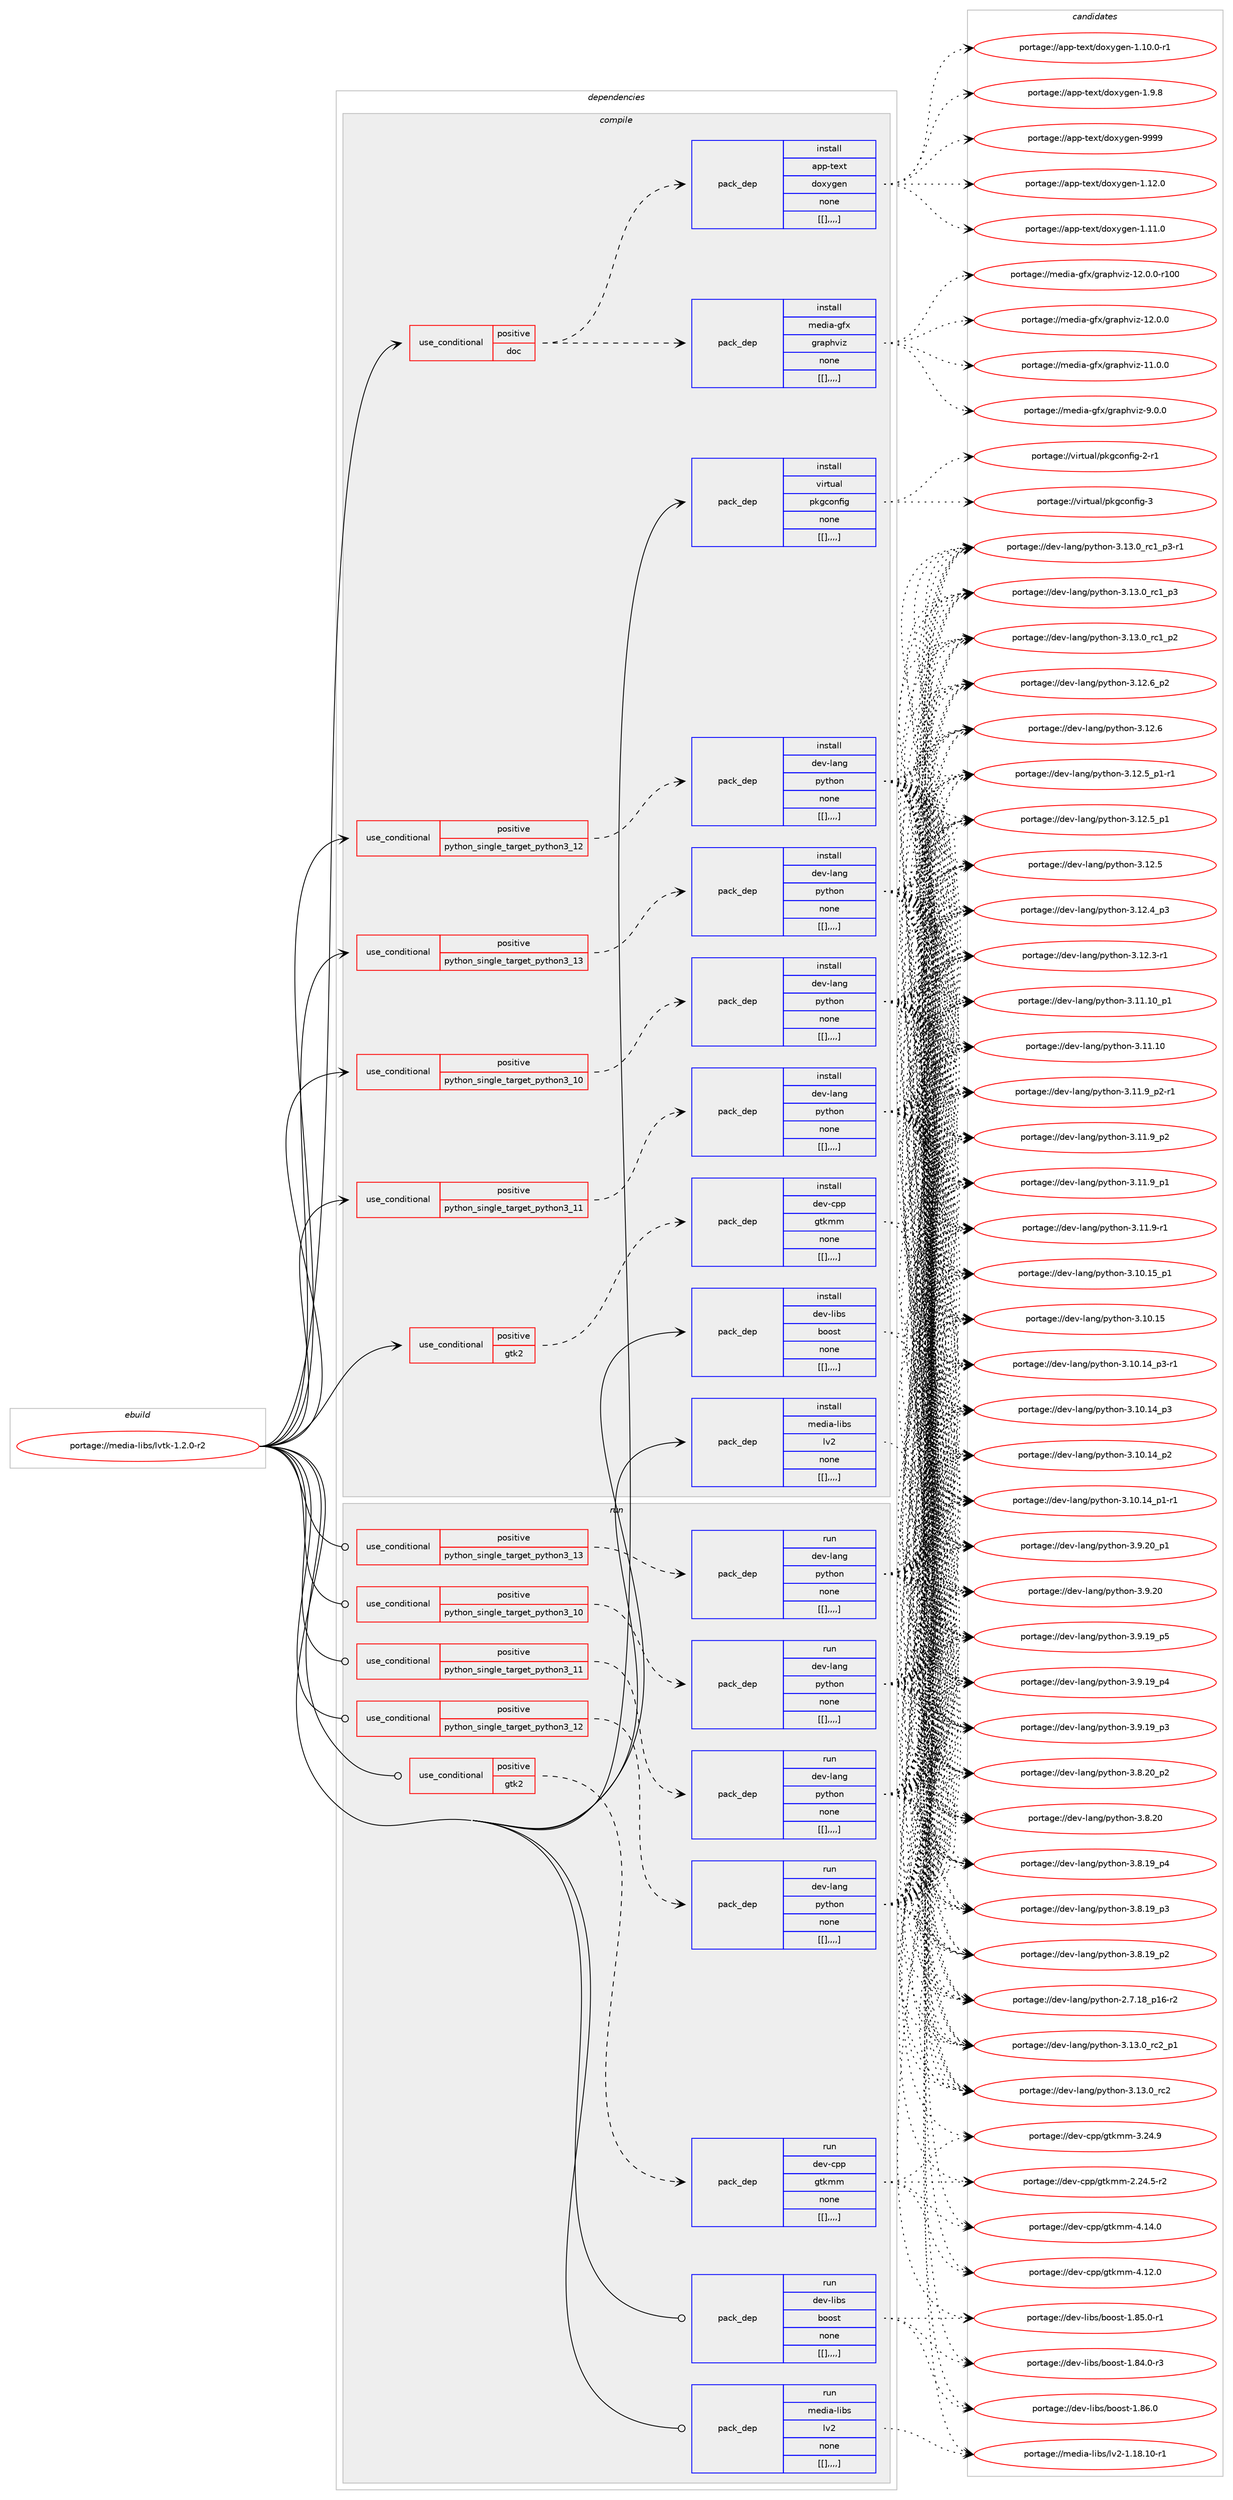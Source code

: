 digraph prolog {

# *************
# Graph options
# *************

newrank=true;
concentrate=true;
compound=true;
graph [rankdir=LR,fontname=Helvetica,fontsize=10,ranksep=1.5];#, ranksep=2.5, nodesep=0.2];
edge  [arrowhead=vee];
node  [fontname=Helvetica,fontsize=10];

# **********
# The ebuild
# **********

subgraph cluster_leftcol {
color=gray;
label=<<i>ebuild</i>>;
id [label="portage://media-libs/lvtk-1.2.0-r2", color=red, width=4, href="../media-libs/lvtk-1.2.0-r2.svg"];
}

# ****************
# The dependencies
# ****************

subgraph cluster_midcol {
color=gray;
label=<<i>dependencies</i>>;
subgraph cluster_compile {
fillcolor="#eeeeee";
style=filled;
label=<<i>compile</i>>;
subgraph cond80069 {
dependency312843 [label=<<TABLE BORDER="0" CELLBORDER="1" CELLSPACING="0" CELLPADDING="4"><TR><TD ROWSPAN="3" CELLPADDING="10">use_conditional</TD></TR><TR><TD>positive</TD></TR><TR><TD>doc</TD></TR></TABLE>>, shape=none, color=red];
subgraph pack230364 {
dependency312844 [label=<<TABLE BORDER="0" CELLBORDER="1" CELLSPACING="0" CELLPADDING="4" WIDTH="220"><TR><TD ROWSPAN="6" CELLPADDING="30">pack_dep</TD></TR><TR><TD WIDTH="110">install</TD></TR><TR><TD>app-text</TD></TR><TR><TD>doxygen</TD></TR><TR><TD>none</TD></TR><TR><TD>[[],,,,]</TD></TR></TABLE>>, shape=none, color=blue];
}
dependency312843:e -> dependency312844:w [weight=20,style="dashed",arrowhead="vee"];
subgraph pack230365 {
dependency312845 [label=<<TABLE BORDER="0" CELLBORDER="1" CELLSPACING="0" CELLPADDING="4" WIDTH="220"><TR><TD ROWSPAN="6" CELLPADDING="30">pack_dep</TD></TR><TR><TD WIDTH="110">install</TD></TR><TR><TD>media-gfx</TD></TR><TR><TD>graphviz</TD></TR><TR><TD>none</TD></TR><TR><TD>[[],,,,]</TD></TR></TABLE>>, shape=none, color=blue];
}
dependency312843:e -> dependency312845:w [weight=20,style="dashed",arrowhead="vee"];
}
id:e -> dependency312843:w [weight=20,style="solid",arrowhead="vee"];
subgraph cond80070 {
dependency312846 [label=<<TABLE BORDER="0" CELLBORDER="1" CELLSPACING="0" CELLPADDING="4"><TR><TD ROWSPAN="3" CELLPADDING="10">use_conditional</TD></TR><TR><TD>positive</TD></TR><TR><TD>gtk2</TD></TR></TABLE>>, shape=none, color=red];
subgraph pack230366 {
dependency312847 [label=<<TABLE BORDER="0" CELLBORDER="1" CELLSPACING="0" CELLPADDING="4" WIDTH="220"><TR><TD ROWSPAN="6" CELLPADDING="30">pack_dep</TD></TR><TR><TD WIDTH="110">install</TD></TR><TR><TD>dev-cpp</TD></TR><TR><TD>gtkmm</TD></TR><TR><TD>none</TD></TR><TR><TD>[[],,,,]</TD></TR></TABLE>>, shape=none, color=blue];
}
dependency312846:e -> dependency312847:w [weight=20,style="dashed",arrowhead="vee"];
}
id:e -> dependency312846:w [weight=20,style="solid",arrowhead="vee"];
subgraph cond80071 {
dependency312848 [label=<<TABLE BORDER="0" CELLBORDER="1" CELLSPACING="0" CELLPADDING="4"><TR><TD ROWSPAN="3" CELLPADDING="10">use_conditional</TD></TR><TR><TD>positive</TD></TR><TR><TD>python_single_target_python3_10</TD></TR></TABLE>>, shape=none, color=red];
subgraph pack230367 {
dependency312849 [label=<<TABLE BORDER="0" CELLBORDER="1" CELLSPACING="0" CELLPADDING="4" WIDTH="220"><TR><TD ROWSPAN="6" CELLPADDING="30">pack_dep</TD></TR><TR><TD WIDTH="110">install</TD></TR><TR><TD>dev-lang</TD></TR><TR><TD>python</TD></TR><TR><TD>none</TD></TR><TR><TD>[[],,,,]</TD></TR></TABLE>>, shape=none, color=blue];
}
dependency312848:e -> dependency312849:w [weight=20,style="dashed",arrowhead="vee"];
}
id:e -> dependency312848:w [weight=20,style="solid",arrowhead="vee"];
subgraph cond80072 {
dependency312850 [label=<<TABLE BORDER="0" CELLBORDER="1" CELLSPACING="0" CELLPADDING="4"><TR><TD ROWSPAN="3" CELLPADDING="10">use_conditional</TD></TR><TR><TD>positive</TD></TR><TR><TD>python_single_target_python3_11</TD></TR></TABLE>>, shape=none, color=red];
subgraph pack230368 {
dependency312851 [label=<<TABLE BORDER="0" CELLBORDER="1" CELLSPACING="0" CELLPADDING="4" WIDTH="220"><TR><TD ROWSPAN="6" CELLPADDING="30">pack_dep</TD></TR><TR><TD WIDTH="110">install</TD></TR><TR><TD>dev-lang</TD></TR><TR><TD>python</TD></TR><TR><TD>none</TD></TR><TR><TD>[[],,,,]</TD></TR></TABLE>>, shape=none, color=blue];
}
dependency312850:e -> dependency312851:w [weight=20,style="dashed",arrowhead="vee"];
}
id:e -> dependency312850:w [weight=20,style="solid",arrowhead="vee"];
subgraph cond80073 {
dependency312852 [label=<<TABLE BORDER="0" CELLBORDER="1" CELLSPACING="0" CELLPADDING="4"><TR><TD ROWSPAN="3" CELLPADDING="10">use_conditional</TD></TR><TR><TD>positive</TD></TR><TR><TD>python_single_target_python3_12</TD></TR></TABLE>>, shape=none, color=red];
subgraph pack230369 {
dependency312853 [label=<<TABLE BORDER="0" CELLBORDER="1" CELLSPACING="0" CELLPADDING="4" WIDTH="220"><TR><TD ROWSPAN="6" CELLPADDING="30">pack_dep</TD></TR><TR><TD WIDTH="110">install</TD></TR><TR><TD>dev-lang</TD></TR><TR><TD>python</TD></TR><TR><TD>none</TD></TR><TR><TD>[[],,,,]</TD></TR></TABLE>>, shape=none, color=blue];
}
dependency312852:e -> dependency312853:w [weight=20,style="dashed",arrowhead="vee"];
}
id:e -> dependency312852:w [weight=20,style="solid",arrowhead="vee"];
subgraph cond80074 {
dependency312854 [label=<<TABLE BORDER="0" CELLBORDER="1" CELLSPACING="0" CELLPADDING="4"><TR><TD ROWSPAN="3" CELLPADDING="10">use_conditional</TD></TR><TR><TD>positive</TD></TR><TR><TD>python_single_target_python3_13</TD></TR></TABLE>>, shape=none, color=red];
subgraph pack230370 {
dependency312855 [label=<<TABLE BORDER="0" CELLBORDER="1" CELLSPACING="0" CELLPADDING="4" WIDTH="220"><TR><TD ROWSPAN="6" CELLPADDING="30">pack_dep</TD></TR><TR><TD WIDTH="110">install</TD></TR><TR><TD>dev-lang</TD></TR><TR><TD>python</TD></TR><TR><TD>none</TD></TR><TR><TD>[[],,,,]</TD></TR></TABLE>>, shape=none, color=blue];
}
dependency312854:e -> dependency312855:w [weight=20,style="dashed",arrowhead="vee"];
}
id:e -> dependency312854:w [weight=20,style="solid",arrowhead="vee"];
subgraph pack230371 {
dependency312856 [label=<<TABLE BORDER="0" CELLBORDER="1" CELLSPACING="0" CELLPADDING="4" WIDTH="220"><TR><TD ROWSPAN="6" CELLPADDING="30">pack_dep</TD></TR><TR><TD WIDTH="110">install</TD></TR><TR><TD>dev-libs</TD></TR><TR><TD>boost</TD></TR><TR><TD>none</TD></TR><TR><TD>[[],,,,]</TD></TR></TABLE>>, shape=none, color=blue];
}
id:e -> dependency312856:w [weight=20,style="solid",arrowhead="vee"];
subgraph pack230372 {
dependency312857 [label=<<TABLE BORDER="0" CELLBORDER="1" CELLSPACING="0" CELLPADDING="4" WIDTH="220"><TR><TD ROWSPAN="6" CELLPADDING="30">pack_dep</TD></TR><TR><TD WIDTH="110">install</TD></TR><TR><TD>media-libs</TD></TR><TR><TD>lv2</TD></TR><TR><TD>none</TD></TR><TR><TD>[[],,,,]</TD></TR></TABLE>>, shape=none, color=blue];
}
id:e -> dependency312857:w [weight=20,style="solid",arrowhead="vee"];
subgraph pack230373 {
dependency312858 [label=<<TABLE BORDER="0" CELLBORDER="1" CELLSPACING="0" CELLPADDING="4" WIDTH="220"><TR><TD ROWSPAN="6" CELLPADDING="30">pack_dep</TD></TR><TR><TD WIDTH="110">install</TD></TR><TR><TD>virtual</TD></TR><TR><TD>pkgconfig</TD></TR><TR><TD>none</TD></TR><TR><TD>[[],,,,]</TD></TR></TABLE>>, shape=none, color=blue];
}
id:e -> dependency312858:w [weight=20,style="solid",arrowhead="vee"];
}
subgraph cluster_compileandrun {
fillcolor="#eeeeee";
style=filled;
label=<<i>compile and run</i>>;
}
subgraph cluster_run {
fillcolor="#eeeeee";
style=filled;
label=<<i>run</i>>;
subgraph cond80075 {
dependency312859 [label=<<TABLE BORDER="0" CELLBORDER="1" CELLSPACING="0" CELLPADDING="4"><TR><TD ROWSPAN="3" CELLPADDING="10">use_conditional</TD></TR><TR><TD>positive</TD></TR><TR><TD>gtk2</TD></TR></TABLE>>, shape=none, color=red];
subgraph pack230374 {
dependency312860 [label=<<TABLE BORDER="0" CELLBORDER="1" CELLSPACING="0" CELLPADDING="4" WIDTH="220"><TR><TD ROWSPAN="6" CELLPADDING="30">pack_dep</TD></TR><TR><TD WIDTH="110">run</TD></TR><TR><TD>dev-cpp</TD></TR><TR><TD>gtkmm</TD></TR><TR><TD>none</TD></TR><TR><TD>[[],,,,]</TD></TR></TABLE>>, shape=none, color=blue];
}
dependency312859:e -> dependency312860:w [weight=20,style="dashed",arrowhead="vee"];
}
id:e -> dependency312859:w [weight=20,style="solid",arrowhead="odot"];
subgraph cond80076 {
dependency312861 [label=<<TABLE BORDER="0" CELLBORDER="1" CELLSPACING="0" CELLPADDING="4"><TR><TD ROWSPAN="3" CELLPADDING="10">use_conditional</TD></TR><TR><TD>positive</TD></TR><TR><TD>python_single_target_python3_10</TD></TR></TABLE>>, shape=none, color=red];
subgraph pack230375 {
dependency312862 [label=<<TABLE BORDER="0" CELLBORDER="1" CELLSPACING="0" CELLPADDING="4" WIDTH="220"><TR><TD ROWSPAN="6" CELLPADDING="30">pack_dep</TD></TR><TR><TD WIDTH="110">run</TD></TR><TR><TD>dev-lang</TD></TR><TR><TD>python</TD></TR><TR><TD>none</TD></TR><TR><TD>[[],,,,]</TD></TR></TABLE>>, shape=none, color=blue];
}
dependency312861:e -> dependency312862:w [weight=20,style="dashed",arrowhead="vee"];
}
id:e -> dependency312861:w [weight=20,style="solid",arrowhead="odot"];
subgraph cond80077 {
dependency312863 [label=<<TABLE BORDER="0" CELLBORDER="1" CELLSPACING="0" CELLPADDING="4"><TR><TD ROWSPAN="3" CELLPADDING="10">use_conditional</TD></TR><TR><TD>positive</TD></TR><TR><TD>python_single_target_python3_11</TD></TR></TABLE>>, shape=none, color=red];
subgraph pack230376 {
dependency312864 [label=<<TABLE BORDER="0" CELLBORDER="1" CELLSPACING="0" CELLPADDING="4" WIDTH="220"><TR><TD ROWSPAN="6" CELLPADDING="30">pack_dep</TD></TR><TR><TD WIDTH="110">run</TD></TR><TR><TD>dev-lang</TD></TR><TR><TD>python</TD></TR><TR><TD>none</TD></TR><TR><TD>[[],,,,]</TD></TR></TABLE>>, shape=none, color=blue];
}
dependency312863:e -> dependency312864:w [weight=20,style="dashed",arrowhead="vee"];
}
id:e -> dependency312863:w [weight=20,style="solid",arrowhead="odot"];
subgraph cond80078 {
dependency312865 [label=<<TABLE BORDER="0" CELLBORDER="1" CELLSPACING="0" CELLPADDING="4"><TR><TD ROWSPAN="3" CELLPADDING="10">use_conditional</TD></TR><TR><TD>positive</TD></TR><TR><TD>python_single_target_python3_12</TD></TR></TABLE>>, shape=none, color=red];
subgraph pack230377 {
dependency312866 [label=<<TABLE BORDER="0" CELLBORDER="1" CELLSPACING="0" CELLPADDING="4" WIDTH="220"><TR><TD ROWSPAN="6" CELLPADDING="30">pack_dep</TD></TR><TR><TD WIDTH="110">run</TD></TR><TR><TD>dev-lang</TD></TR><TR><TD>python</TD></TR><TR><TD>none</TD></TR><TR><TD>[[],,,,]</TD></TR></TABLE>>, shape=none, color=blue];
}
dependency312865:e -> dependency312866:w [weight=20,style="dashed",arrowhead="vee"];
}
id:e -> dependency312865:w [weight=20,style="solid",arrowhead="odot"];
subgraph cond80079 {
dependency312867 [label=<<TABLE BORDER="0" CELLBORDER="1" CELLSPACING="0" CELLPADDING="4"><TR><TD ROWSPAN="3" CELLPADDING="10">use_conditional</TD></TR><TR><TD>positive</TD></TR><TR><TD>python_single_target_python3_13</TD></TR></TABLE>>, shape=none, color=red];
subgraph pack230378 {
dependency312868 [label=<<TABLE BORDER="0" CELLBORDER="1" CELLSPACING="0" CELLPADDING="4" WIDTH="220"><TR><TD ROWSPAN="6" CELLPADDING="30">pack_dep</TD></TR><TR><TD WIDTH="110">run</TD></TR><TR><TD>dev-lang</TD></TR><TR><TD>python</TD></TR><TR><TD>none</TD></TR><TR><TD>[[],,,,]</TD></TR></TABLE>>, shape=none, color=blue];
}
dependency312867:e -> dependency312868:w [weight=20,style="dashed",arrowhead="vee"];
}
id:e -> dependency312867:w [weight=20,style="solid",arrowhead="odot"];
subgraph pack230379 {
dependency312869 [label=<<TABLE BORDER="0" CELLBORDER="1" CELLSPACING="0" CELLPADDING="4" WIDTH="220"><TR><TD ROWSPAN="6" CELLPADDING="30">pack_dep</TD></TR><TR><TD WIDTH="110">run</TD></TR><TR><TD>dev-libs</TD></TR><TR><TD>boost</TD></TR><TR><TD>none</TD></TR><TR><TD>[[],,,,]</TD></TR></TABLE>>, shape=none, color=blue];
}
id:e -> dependency312869:w [weight=20,style="solid",arrowhead="odot"];
subgraph pack230380 {
dependency312870 [label=<<TABLE BORDER="0" CELLBORDER="1" CELLSPACING="0" CELLPADDING="4" WIDTH="220"><TR><TD ROWSPAN="6" CELLPADDING="30">pack_dep</TD></TR><TR><TD WIDTH="110">run</TD></TR><TR><TD>media-libs</TD></TR><TR><TD>lv2</TD></TR><TR><TD>none</TD></TR><TR><TD>[[],,,,]</TD></TR></TABLE>>, shape=none, color=blue];
}
id:e -> dependency312870:w [weight=20,style="solid",arrowhead="odot"];
}
}

# **************
# The candidates
# **************

subgraph cluster_choices {
rank=same;
color=gray;
label=<<i>candidates</i>>;

subgraph choice230364 {
color=black;
nodesep=1;
choice9711211245116101120116471001111201211031011104557575757 [label="portage://app-text/doxygen-9999", color=red, width=4,href="../app-text/doxygen-9999.svg"];
choice97112112451161011201164710011112012110310111045494649504648 [label="portage://app-text/doxygen-1.12.0", color=red, width=4,href="../app-text/doxygen-1.12.0.svg"];
choice97112112451161011201164710011112012110310111045494649494648 [label="portage://app-text/doxygen-1.11.0", color=red, width=4,href="../app-text/doxygen-1.11.0.svg"];
choice971121124511610112011647100111120121103101110454946494846484511449 [label="portage://app-text/doxygen-1.10.0-r1", color=red, width=4,href="../app-text/doxygen-1.10.0-r1.svg"];
choice971121124511610112011647100111120121103101110454946574656 [label="portage://app-text/doxygen-1.9.8", color=red, width=4,href="../app-text/doxygen-1.9.8.svg"];
dependency312844:e -> choice9711211245116101120116471001111201211031011104557575757:w [style=dotted,weight="100"];
dependency312844:e -> choice97112112451161011201164710011112012110310111045494649504648:w [style=dotted,weight="100"];
dependency312844:e -> choice97112112451161011201164710011112012110310111045494649494648:w [style=dotted,weight="100"];
dependency312844:e -> choice971121124511610112011647100111120121103101110454946494846484511449:w [style=dotted,weight="100"];
dependency312844:e -> choice971121124511610112011647100111120121103101110454946574656:w [style=dotted,weight="100"];
}
subgraph choice230365 {
color=black;
nodesep=1;
choice109101100105974510310212047103114971121041181051224549504648464845114494848 [label="portage://media-gfx/graphviz-12.0.0-r100", color=red, width=4,href="../media-gfx/graphviz-12.0.0-r100.svg"];
choice1091011001059745103102120471031149711210411810512245495046484648 [label="portage://media-gfx/graphviz-12.0.0", color=red, width=4,href="../media-gfx/graphviz-12.0.0.svg"];
choice1091011001059745103102120471031149711210411810512245494946484648 [label="portage://media-gfx/graphviz-11.0.0", color=red, width=4,href="../media-gfx/graphviz-11.0.0.svg"];
choice10910110010597451031021204710311497112104118105122455746484648 [label="portage://media-gfx/graphviz-9.0.0", color=red, width=4,href="../media-gfx/graphviz-9.0.0.svg"];
dependency312845:e -> choice109101100105974510310212047103114971121041181051224549504648464845114494848:w [style=dotted,weight="100"];
dependency312845:e -> choice1091011001059745103102120471031149711210411810512245495046484648:w [style=dotted,weight="100"];
dependency312845:e -> choice1091011001059745103102120471031149711210411810512245494946484648:w [style=dotted,weight="100"];
dependency312845:e -> choice10910110010597451031021204710311497112104118105122455746484648:w [style=dotted,weight="100"];
}
subgraph choice230366 {
color=black;
nodesep=1;
choice10010111845991121124710311610710910945524649524648 [label="portage://dev-cpp/gtkmm-4.14.0", color=red, width=4,href="../dev-cpp/gtkmm-4.14.0.svg"];
choice10010111845991121124710311610710910945524649504648 [label="portage://dev-cpp/gtkmm-4.12.0", color=red, width=4,href="../dev-cpp/gtkmm-4.12.0.svg"];
choice10010111845991121124710311610710910945514650524657 [label="portage://dev-cpp/gtkmm-3.24.9", color=red, width=4,href="../dev-cpp/gtkmm-3.24.9.svg"];
choice100101118459911211247103116107109109455046505246534511450 [label="portage://dev-cpp/gtkmm-2.24.5-r2", color=red, width=4,href="../dev-cpp/gtkmm-2.24.5-r2.svg"];
dependency312847:e -> choice10010111845991121124710311610710910945524649524648:w [style=dotted,weight="100"];
dependency312847:e -> choice10010111845991121124710311610710910945524649504648:w [style=dotted,weight="100"];
dependency312847:e -> choice10010111845991121124710311610710910945514650524657:w [style=dotted,weight="100"];
dependency312847:e -> choice100101118459911211247103116107109109455046505246534511450:w [style=dotted,weight="100"];
}
subgraph choice230367 {
color=black;
nodesep=1;
choice100101118451089711010347112121116104111110455146495146489511499509511249 [label="portage://dev-lang/python-3.13.0_rc2_p1", color=red, width=4,href="../dev-lang/python-3.13.0_rc2_p1.svg"];
choice10010111845108971101034711212111610411111045514649514648951149950 [label="portage://dev-lang/python-3.13.0_rc2", color=red, width=4,href="../dev-lang/python-3.13.0_rc2.svg"];
choice1001011184510897110103471121211161041111104551464951464895114994995112514511449 [label="portage://dev-lang/python-3.13.0_rc1_p3-r1", color=red, width=4,href="../dev-lang/python-3.13.0_rc1_p3-r1.svg"];
choice100101118451089711010347112121116104111110455146495146489511499499511251 [label="portage://dev-lang/python-3.13.0_rc1_p3", color=red, width=4,href="../dev-lang/python-3.13.0_rc1_p3.svg"];
choice100101118451089711010347112121116104111110455146495146489511499499511250 [label="portage://dev-lang/python-3.13.0_rc1_p2", color=red, width=4,href="../dev-lang/python-3.13.0_rc1_p2.svg"];
choice100101118451089711010347112121116104111110455146495046549511250 [label="portage://dev-lang/python-3.12.6_p2", color=red, width=4,href="../dev-lang/python-3.12.6_p2.svg"];
choice10010111845108971101034711212111610411111045514649504654 [label="portage://dev-lang/python-3.12.6", color=red, width=4,href="../dev-lang/python-3.12.6.svg"];
choice1001011184510897110103471121211161041111104551464950465395112494511449 [label="portage://dev-lang/python-3.12.5_p1-r1", color=red, width=4,href="../dev-lang/python-3.12.5_p1-r1.svg"];
choice100101118451089711010347112121116104111110455146495046539511249 [label="portage://dev-lang/python-3.12.5_p1", color=red, width=4,href="../dev-lang/python-3.12.5_p1.svg"];
choice10010111845108971101034711212111610411111045514649504653 [label="portage://dev-lang/python-3.12.5", color=red, width=4,href="../dev-lang/python-3.12.5.svg"];
choice100101118451089711010347112121116104111110455146495046529511251 [label="portage://dev-lang/python-3.12.4_p3", color=red, width=4,href="../dev-lang/python-3.12.4_p3.svg"];
choice100101118451089711010347112121116104111110455146495046514511449 [label="portage://dev-lang/python-3.12.3-r1", color=red, width=4,href="../dev-lang/python-3.12.3-r1.svg"];
choice10010111845108971101034711212111610411111045514649494649489511249 [label="portage://dev-lang/python-3.11.10_p1", color=red, width=4,href="../dev-lang/python-3.11.10_p1.svg"];
choice1001011184510897110103471121211161041111104551464949464948 [label="portage://dev-lang/python-3.11.10", color=red, width=4,href="../dev-lang/python-3.11.10.svg"];
choice1001011184510897110103471121211161041111104551464949465795112504511449 [label="portage://dev-lang/python-3.11.9_p2-r1", color=red, width=4,href="../dev-lang/python-3.11.9_p2-r1.svg"];
choice100101118451089711010347112121116104111110455146494946579511250 [label="portage://dev-lang/python-3.11.9_p2", color=red, width=4,href="../dev-lang/python-3.11.9_p2.svg"];
choice100101118451089711010347112121116104111110455146494946579511249 [label="portage://dev-lang/python-3.11.9_p1", color=red, width=4,href="../dev-lang/python-3.11.9_p1.svg"];
choice100101118451089711010347112121116104111110455146494946574511449 [label="portage://dev-lang/python-3.11.9-r1", color=red, width=4,href="../dev-lang/python-3.11.9-r1.svg"];
choice10010111845108971101034711212111610411111045514649484649539511249 [label="portage://dev-lang/python-3.10.15_p1", color=red, width=4,href="../dev-lang/python-3.10.15_p1.svg"];
choice1001011184510897110103471121211161041111104551464948464953 [label="portage://dev-lang/python-3.10.15", color=red, width=4,href="../dev-lang/python-3.10.15.svg"];
choice100101118451089711010347112121116104111110455146494846495295112514511449 [label="portage://dev-lang/python-3.10.14_p3-r1", color=red, width=4,href="../dev-lang/python-3.10.14_p3-r1.svg"];
choice10010111845108971101034711212111610411111045514649484649529511251 [label="portage://dev-lang/python-3.10.14_p3", color=red, width=4,href="../dev-lang/python-3.10.14_p3.svg"];
choice10010111845108971101034711212111610411111045514649484649529511250 [label="portage://dev-lang/python-3.10.14_p2", color=red, width=4,href="../dev-lang/python-3.10.14_p2.svg"];
choice100101118451089711010347112121116104111110455146494846495295112494511449 [label="portage://dev-lang/python-3.10.14_p1-r1", color=red, width=4,href="../dev-lang/python-3.10.14_p1-r1.svg"];
choice100101118451089711010347112121116104111110455146574650489511249 [label="portage://dev-lang/python-3.9.20_p1", color=red, width=4,href="../dev-lang/python-3.9.20_p1.svg"];
choice10010111845108971101034711212111610411111045514657465048 [label="portage://dev-lang/python-3.9.20", color=red, width=4,href="../dev-lang/python-3.9.20.svg"];
choice100101118451089711010347112121116104111110455146574649579511253 [label="portage://dev-lang/python-3.9.19_p5", color=red, width=4,href="../dev-lang/python-3.9.19_p5.svg"];
choice100101118451089711010347112121116104111110455146574649579511252 [label="portage://dev-lang/python-3.9.19_p4", color=red, width=4,href="../dev-lang/python-3.9.19_p4.svg"];
choice100101118451089711010347112121116104111110455146574649579511251 [label="portage://dev-lang/python-3.9.19_p3", color=red, width=4,href="../dev-lang/python-3.9.19_p3.svg"];
choice100101118451089711010347112121116104111110455146564650489511250 [label="portage://dev-lang/python-3.8.20_p2", color=red, width=4,href="../dev-lang/python-3.8.20_p2.svg"];
choice10010111845108971101034711212111610411111045514656465048 [label="portage://dev-lang/python-3.8.20", color=red, width=4,href="../dev-lang/python-3.8.20.svg"];
choice100101118451089711010347112121116104111110455146564649579511252 [label="portage://dev-lang/python-3.8.19_p4", color=red, width=4,href="../dev-lang/python-3.8.19_p4.svg"];
choice100101118451089711010347112121116104111110455146564649579511251 [label="portage://dev-lang/python-3.8.19_p3", color=red, width=4,href="../dev-lang/python-3.8.19_p3.svg"];
choice100101118451089711010347112121116104111110455146564649579511250 [label="portage://dev-lang/python-3.8.19_p2", color=red, width=4,href="../dev-lang/python-3.8.19_p2.svg"];
choice100101118451089711010347112121116104111110455046554649569511249544511450 [label="portage://dev-lang/python-2.7.18_p16-r2", color=red, width=4,href="../dev-lang/python-2.7.18_p16-r2.svg"];
dependency312849:e -> choice100101118451089711010347112121116104111110455146495146489511499509511249:w [style=dotted,weight="100"];
dependency312849:e -> choice10010111845108971101034711212111610411111045514649514648951149950:w [style=dotted,weight="100"];
dependency312849:e -> choice1001011184510897110103471121211161041111104551464951464895114994995112514511449:w [style=dotted,weight="100"];
dependency312849:e -> choice100101118451089711010347112121116104111110455146495146489511499499511251:w [style=dotted,weight="100"];
dependency312849:e -> choice100101118451089711010347112121116104111110455146495146489511499499511250:w [style=dotted,weight="100"];
dependency312849:e -> choice100101118451089711010347112121116104111110455146495046549511250:w [style=dotted,weight="100"];
dependency312849:e -> choice10010111845108971101034711212111610411111045514649504654:w [style=dotted,weight="100"];
dependency312849:e -> choice1001011184510897110103471121211161041111104551464950465395112494511449:w [style=dotted,weight="100"];
dependency312849:e -> choice100101118451089711010347112121116104111110455146495046539511249:w [style=dotted,weight="100"];
dependency312849:e -> choice10010111845108971101034711212111610411111045514649504653:w [style=dotted,weight="100"];
dependency312849:e -> choice100101118451089711010347112121116104111110455146495046529511251:w [style=dotted,weight="100"];
dependency312849:e -> choice100101118451089711010347112121116104111110455146495046514511449:w [style=dotted,weight="100"];
dependency312849:e -> choice10010111845108971101034711212111610411111045514649494649489511249:w [style=dotted,weight="100"];
dependency312849:e -> choice1001011184510897110103471121211161041111104551464949464948:w [style=dotted,weight="100"];
dependency312849:e -> choice1001011184510897110103471121211161041111104551464949465795112504511449:w [style=dotted,weight="100"];
dependency312849:e -> choice100101118451089711010347112121116104111110455146494946579511250:w [style=dotted,weight="100"];
dependency312849:e -> choice100101118451089711010347112121116104111110455146494946579511249:w [style=dotted,weight="100"];
dependency312849:e -> choice100101118451089711010347112121116104111110455146494946574511449:w [style=dotted,weight="100"];
dependency312849:e -> choice10010111845108971101034711212111610411111045514649484649539511249:w [style=dotted,weight="100"];
dependency312849:e -> choice1001011184510897110103471121211161041111104551464948464953:w [style=dotted,weight="100"];
dependency312849:e -> choice100101118451089711010347112121116104111110455146494846495295112514511449:w [style=dotted,weight="100"];
dependency312849:e -> choice10010111845108971101034711212111610411111045514649484649529511251:w [style=dotted,weight="100"];
dependency312849:e -> choice10010111845108971101034711212111610411111045514649484649529511250:w [style=dotted,weight="100"];
dependency312849:e -> choice100101118451089711010347112121116104111110455146494846495295112494511449:w [style=dotted,weight="100"];
dependency312849:e -> choice100101118451089711010347112121116104111110455146574650489511249:w [style=dotted,weight="100"];
dependency312849:e -> choice10010111845108971101034711212111610411111045514657465048:w [style=dotted,weight="100"];
dependency312849:e -> choice100101118451089711010347112121116104111110455146574649579511253:w [style=dotted,weight="100"];
dependency312849:e -> choice100101118451089711010347112121116104111110455146574649579511252:w [style=dotted,weight="100"];
dependency312849:e -> choice100101118451089711010347112121116104111110455146574649579511251:w [style=dotted,weight="100"];
dependency312849:e -> choice100101118451089711010347112121116104111110455146564650489511250:w [style=dotted,weight="100"];
dependency312849:e -> choice10010111845108971101034711212111610411111045514656465048:w [style=dotted,weight="100"];
dependency312849:e -> choice100101118451089711010347112121116104111110455146564649579511252:w [style=dotted,weight="100"];
dependency312849:e -> choice100101118451089711010347112121116104111110455146564649579511251:w [style=dotted,weight="100"];
dependency312849:e -> choice100101118451089711010347112121116104111110455146564649579511250:w [style=dotted,weight="100"];
dependency312849:e -> choice100101118451089711010347112121116104111110455046554649569511249544511450:w [style=dotted,weight="100"];
}
subgraph choice230368 {
color=black;
nodesep=1;
choice100101118451089711010347112121116104111110455146495146489511499509511249 [label="portage://dev-lang/python-3.13.0_rc2_p1", color=red, width=4,href="../dev-lang/python-3.13.0_rc2_p1.svg"];
choice10010111845108971101034711212111610411111045514649514648951149950 [label="portage://dev-lang/python-3.13.0_rc2", color=red, width=4,href="../dev-lang/python-3.13.0_rc2.svg"];
choice1001011184510897110103471121211161041111104551464951464895114994995112514511449 [label="portage://dev-lang/python-3.13.0_rc1_p3-r1", color=red, width=4,href="../dev-lang/python-3.13.0_rc1_p3-r1.svg"];
choice100101118451089711010347112121116104111110455146495146489511499499511251 [label="portage://dev-lang/python-3.13.0_rc1_p3", color=red, width=4,href="../dev-lang/python-3.13.0_rc1_p3.svg"];
choice100101118451089711010347112121116104111110455146495146489511499499511250 [label="portage://dev-lang/python-3.13.0_rc1_p2", color=red, width=4,href="../dev-lang/python-3.13.0_rc1_p2.svg"];
choice100101118451089711010347112121116104111110455146495046549511250 [label="portage://dev-lang/python-3.12.6_p2", color=red, width=4,href="../dev-lang/python-3.12.6_p2.svg"];
choice10010111845108971101034711212111610411111045514649504654 [label="portage://dev-lang/python-3.12.6", color=red, width=4,href="../dev-lang/python-3.12.6.svg"];
choice1001011184510897110103471121211161041111104551464950465395112494511449 [label="portage://dev-lang/python-3.12.5_p1-r1", color=red, width=4,href="../dev-lang/python-3.12.5_p1-r1.svg"];
choice100101118451089711010347112121116104111110455146495046539511249 [label="portage://dev-lang/python-3.12.5_p1", color=red, width=4,href="../dev-lang/python-3.12.5_p1.svg"];
choice10010111845108971101034711212111610411111045514649504653 [label="portage://dev-lang/python-3.12.5", color=red, width=4,href="../dev-lang/python-3.12.5.svg"];
choice100101118451089711010347112121116104111110455146495046529511251 [label="portage://dev-lang/python-3.12.4_p3", color=red, width=4,href="../dev-lang/python-3.12.4_p3.svg"];
choice100101118451089711010347112121116104111110455146495046514511449 [label="portage://dev-lang/python-3.12.3-r1", color=red, width=4,href="../dev-lang/python-3.12.3-r1.svg"];
choice10010111845108971101034711212111610411111045514649494649489511249 [label="portage://dev-lang/python-3.11.10_p1", color=red, width=4,href="../dev-lang/python-3.11.10_p1.svg"];
choice1001011184510897110103471121211161041111104551464949464948 [label="portage://dev-lang/python-3.11.10", color=red, width=4,href="../dev-lang/python-3.11.10.svg"];
choice1001011184510897110103471121211161041111104551464949465795112504511449 [label="portage://dev-lang/python-3.11.9_p2-r1", color=red, width=4,href="../dev-lang/python-3.11.9_p2-r1.svg"];
choice100101118451089711010347112121116104111110455146494946579511250 [label="portage://dev-lang/python-3.11.9_p2", color=red, width=4,href="../dev-lang/python-3.11.9_p2.svg"];
choice100101118451089711010347112121116104111110455146494946579511249 [label="portage://dev-lang/python-3.11.9_p1", color=red, width=4,href="../dev-lang/python-3.11.9_p1.svg"];
choice100101118451089711010347112121116104111110455146494946574511449 [label="portage://dev-lang/python-3.11.9-r1", color=red, width=4,href="../dev-lang/python-3.11.9-r1.svg"];
choice10010111845108971101034711212111610411111045514649484649539511249 [label="portage://dev-lang/python-3.10.15_p1", color=red, width=4,href="../dev-lang/python-3.10.15_p1.svg"];
choice1001011184510897110103471121211161041111104551464948464953 [label="portage://dev-lang/python-3.10.15", color=red, width=4,href="../dev-lang/python-3.10.15.svg"];
choice100101118451089711010347112121116104111110455146494846495295112514511449 [label="portage://dev-lang/python-3.10.14_p3-r1", color=red, width=4,href="../dev-lang/python-3.10.14_p3-r1.svg"];
choice10010111845108971101034711212111610411111045514649484649529511251 [label="portage://dev-lang/python-3.10.14_p3", color=red, width=4,href="../dev-lang/python-3.10.14_p3.svg"];
choice10010111845108971101034711212111610411111045514649484649529511250 [label="portage://dev-lang/python-3.10.14_p2", color=red, width=4,href="../dev-lang/python-3.10.14_p2.svg"];
choice100101118451089711010347112121116104111110455146494846495295112494511449 [label="portage://dev-lang/python-3.10.14_p1-r1", color=red, width=4,href="../dev-lang/python-3.10.14_p1-r1.svg"];
choice100101118451089711010347112121116104111110455146574650489511249 [label="portage://dev-lang/python-3.9.20_p1", color=red, width=4,href="../dev-lang/python-3.9.20_p1.svg"];
choice10010111845108971101034711212111610411111045514657465048 [label="portage://dev-lang/python-3.9.20", color=red, width=4,href="../dev-lang/python-3.9.20.svg"];
choice100101118451089711010347112121116104111110455146574649579511253 [label="portage://dev-lang/python-3.9.19_p5", color=red, width=4,href="../dev-lang/python-3.9.19_p5.svg"];
choice100101118451089711010347112121116104111110455146574649579511252 [label="portage://dev-lang/python-3.9.19_p4", color=red, width=4,href="../dev-lang/python-3.9.19_p4.svg"];
choice100101118451089711010347112121116104111110455146574649579511251 [label="portage://dev-lang/python-3.9.19_p3", color=red, width=4,href="../dev-lang/python-3.9.19_p3.svg"];
choice100101118451089711010347112121116104111110455146564650489511250 [label="portage://dev-lang/python-3.8.20_p2", color=red, width=4,href="../dev-lang/python-3.8.20_p2.svg"];
choice10010111845108971101034711212111610411111045514656465048 [label="portage://dev-lang/python-3.8.20", color=red, width=4,href="../dev-lang/python-3.8.20.svg"];
choice100101118451089711010347112121116104111110455146564649579511252 [label="portage://dev-lang/python-3.8.19_p4", color=red, width=4,href="../dev-lang/python-3.8.19_p4.svg"];
choice100101118451089711010347112121116104111110455146564649579511251 [label="portage://dev-lang/python-3.8.19_p3", color=red, width=4,href="../dev-lang/python-3.8.19_p3.svg"];
choice100101118451089711010347112121116104111110455146564649579511250 [label="portage://dev-lang/python-3.8.19_p2", color=red, width=4,href="../dev-lang/python-3.8.19_p2.svg"];
choice100101118451089711010347112121116104111110455046554649569511249544511450 [label="portage://dev-lang/python-2.7.18_p16-r2", color=red, width=4,href="../dev-lang/python-2.7.18_p16-r2.svg"];
dependency312851:e -> choice100101118451089711010347112121116104111110455146495146489511499509511249:w [style=dotted,weight="100"];
dependency312851:e -> choice10010111845108971101034711212111610411111045514649514648951149950:w [style=dotted,weight="100"];
dependency312851:e -> choice1001011184510897110103471121211161041111104551464951464895114994995112514511449:w [style=dotted,weight="100"];
dependency312851:e -> choice100101118451089711010347112121116104111110455146495146489511499499511251:w [style=dotted,weight="100"];
dependency312851:e -> choice100101118451089711010347112121116104111110455146495146489511499499511250:w [style=dotted,weight="100"];
dependency312851:e -> choice100101118451089711010347112121116104111110455146495046549511250:w [style=dotted,weight="100"];
dependency312851:e -> choice10010111845108971101034711212111610411111045514649504654:w [style=dotted,weight="100"];
dependency312851:e -> choice1001011184510897110103471121211161041111104551464950465395112494511449:w [style=dotted,weight="100"];
dependency312851:e -> choice100101118451089711010347112121116104111110455146495046539511249:w [style=dotted,weight="100"];
dependency312851:e -> choice10010111845108971101034711212111610411111045514649504653:w [style=dotted,weight="100"];
dependency312851:e -> choice100101118451089711010347112121116104111110455146495046529511251:w [style=dotted,weight="100"];
dependency312851:e -> choice100101118451089711010347112121116104111110455146495046514511449:w [style=dotted,weight="100"];
dependency312851:e -> choice10010111845108971101034711212111610411111045514649494649489511249:w [style=dotted,weight="100"];
dependency312851:e -> choice1001011184510897110103471121211161041111104551464949464948:w [style=dotted,weight="100"];
dependency312851:e -> choice1001011184510897110103471121211161041111104551464949465795112504511449:w [style=dotted,weight="100"];
dependency312851:e -> choice100101118451089711010347112121116104111110455146494946579511250:w [style=dotted,weight="100"];
dependency312851:e -> choice100101118451089711010347112121116104111110455146494946579511249:w [style=dotted,weight="100"];
dependency312851:e -> choice100101118451089711010347112121116104111110455146494946574511449:w [style=dotted,weight="100"];
dependency312851:e -> choice10010111845108971101034711212111610411111045514649484649539511249:w [style=dotted,weight="100"];
dependency312851:e -> choice1001011184510897110103471121211161041111104551464948464953:w [style=dotted,weight="100"];
dependency312851:e -> choice100101118451089711010347112121116104111110455146494846495295112514511449:w [style=dotted,weight="100"];
dependency312851:e -> choice10010111845108971101034711212111610411111045514649484649529511251:w [style=dotted,weight="100"];
dependency312851:e -> choice10010111845108971101034711212111610411111045514649484649529511250:w [style=dotted,weight="100"];
dependency312851:e -> choice100101118451089711010347112121116104111110455146494846495295112494511449:w [style=dotted,weight="100"];
dependency312851:e -> choice100101118451089711010347112121116104111110455146574650489511249:w [style=dotted,weight="100"];
dependency312851:e -> choice10010111845108971101034711212111610411111045514657465048:w [style=dotted,weight="100"];
dependency312851:e -> choice100101118451089711010347112121116104111110455146574649579511253:w [style=dotted,weight="100"];
dependency312851:e -> choice100101118451089711010347112121116104111110455146574649579511252:w [style=dotted,weight="100"];
dependency312851:e -> choice100101118451089711010347112121116104111110455146574649579511251:w [style=dotted,weight="100"];
dependency312851:e -> choice100101118451089711010347112121116104111110455146564650489511250:w [style=dotted,weight="100"];
dependency312851:e -> choice10010111845108971101034711212111610411111045514656465048:w [style=dotted,weight="100"];
dependency312851:e -> choice100101118451089711010347112121116104111110455146564649579511252:w [style=dotted,weight="100"];
dependency312851:e -> choice100101118451089711010347112121116104111110455146564649579511251:w [style=dotted,weight="100"];
dependency312851:e -> choice100101118451089711010347112121116104111110455146564649579511250:w [style=dotted,weight="100"];
dependency312851:e -> choice100101118451089711010347112121116104111110455046554649569511249544511450:w [style=dotted,weight="100"];
}
subgraph choice230369 {
color=black;
nodesep=1;
choice100101118451089711010347112121116104111110455146495146489511499509511249 [label="portage://dev-lang/python-3.13.0_rc2_p1", color=red, width=4,href="../dev-lang/python-3.13.0_rc2_p1.svg"];
choice10010111845108971101034711212111610411111045514649514648951149950 [label="portage://dev-lang/python-3.13.0_rc2", color=red, width=4,href="../dev-lang/python-3.13.0_rc2.svg"];
choice1001011184510897110103471121211161041111104551464951464895114994995112514511449 [label="portage://dev-lang/python-3.13.0_rc1_p3-r1", color=red, width=4,href="../dev-lang/python-3.13.0_rc1_p3-r1.svg"];
choice100101118451089711010347112121116104111110455146495146489511499499511251 [label="portage://dev-lang/python-3.13.0_rc1_p3", color=red, width=4,href="../dev-lang/python-3.13.0_rc1_p3.svg"];
choice100101118451089711010347112121116104111110455146495146489511499499511250 [label="portage://dev-lang/python-3.13.0_rc1_p2", color=red, width=4,href="../dev-lang/python-3.13.0_rc1_p2.svg"];
choice100101118451089711010347112121116104111110455146495046549511250 [label="portage://dev-lang/python-3.12.6_p2", color=red, width=4,href="../dev-lang/python-3.12.6_p2.svg"];
choice10010111845108971101034711212111610411111045514649504654 [label="portage://dev-lang/python-3.12.6", color=red, width=4,href="../dev-lang/python-3.12.6.svg"];
choice1001011184510897110103471121211161041111104551464950465395112494511449 [label="portage://dev-lang/python-3.12.5_p1-r1", color=red, width=4,href="../dev-lang/python-3.12.5_p1-r1.svg"];
choice100101118451089711010347112121116104111110455146495046539511249 [label="portage://dev-lang/python-3.12.5_p1", color=red, width=4,href="../dev-lang/python-3.12.5_p1.svg"];
choice10010111845108971101034711212111610411111045514649504653 [label="portage://dev-lang/python-3.12.5", color=red, width=4,href="../dev-lang/python-3.12.5.svg"];
choice100101118451089711010347112121116104111110455146495046529511251 [label="portage://dev-lang/python-3.12.4_p3", color=red, width=4,href="../dev-lang/python-3.12.4_p3.svg"];
choice100101118451089711010347112121116104111110455146495046514511449 [label="portage://dev-lang/python-3.12.3-r1", color=red, width=4,href="../dev-lang/python-3.12.3-r1.svg"];
choice10010111845108971101034711212111610411111045514649494649489511249 [label="portage://dev-lang/python-3.11.10_p1", color=red, width=4,href="../dev-lang/python-3.11.10_p1.svg"];
choice1001011184510897110103471121211161041111104551464949464948 [label="portage://dev-lang/python-3.11.10", color=red, width=4,href="../dev-lang/python-3.11.10.svg"];
choice1001011184510897110103471121211161041111104551464949465795112504511449 [label="portage://dev-lang/python-3.11.9_p2-r1", color=red, width=4,href="../dev-lang/python-3.11.9_p2-r1.svg"];
choice100101118451089711010347112121116104111110455146494946579511250 [label="portage://dev-lang/python-3.11.9_p2", color=red, width=4,href="../dev-lang/python-3.11.9_p2.svg"];
choice100101118451089711010347112121116104111110455146494946579511249 [label="portage://dev-lang/python-3.11.9_p1", color=red, width=4,href="../dev-lang/python-3.11.9_p1.svg"];
choice100101118451089711010347112121116104111110455146494946574511449 [label="portage://dev-lang/python-3.11.9-r1", color=red, width=4,href="../dev-lang/python-3.11.9-r1.svg"];
choice10010111845108971101034711212111610411111045514649484649539511249 [label="portage://dev-lang/python-3.10.15_p1", color=red, width=4,href="../dev-lang/python-3.10.15_p1.svg"];
choice1001011184510897110103471121211161041111104551464948464953 [label="portage://dev-lang/python-3.10.15", color=red, width=4,href="../dev-lang/python-3.10.15.svg"];
choice100101118451089711010347112121116104111110455146494846495295112514511449 [label="portage://dev-lang/python-3.10.14_p3-r1", color=red, width=4,href="../dev-lang/python-3.10.14_p3-r1.svg"];
choice10010111845108971101034711212111610411111045514649484649529511251 [label="portage://dev-lang/python-3.10.14_p3", color=red, width=4,href="../dev-lang/python-3.10.14_p3.svg"];
choice10010111845108971101034711212111610411111045514649484649529511250 [label="portage://dev-lang/python-3.10.14_p2", color=red, width=4,href="../dev-lang/python-3.10.14_p2.svg"];
choice100101118451089711010347112121116104111110455146494846495295112494511449 [label="portage://dev-lang/python-3.10.14_p1-r1", color=red, width=4,href="../dev-lang/python-3.10.14_p1-r1.svg"];
choice100101118451089711010347112121116104111110455146574650489511249 [label="portage://dev-lang/python-3.9.20_p1", color=red, width=4,href="../dev-lang/python-3.9.20_p1.svg"];
choice10010111845108971101034711212111610411111045514657465048 [label="portage://dev-lang/python-3.9.20", color=red, width=4,href="../dev-lang/python-3.9.20.svg"];
choice100101118451089711010347112121116104111110455146574649579511253 [label="portage://dev-lang/python-3.9.19_p5", color=red, width=4,href="../dev-lang/python-3.9.19_p5.svg"];
choice100101118451089711010347112121116104111110455146574649579511252 [label="portage://dev-lang/python-3.9.19_p4", color=red, width=4,href="../dev-lang/python-3.9.19_p4.svg"];
choice100101118451089711010347112121116104111110455146574649579511251 [label="portage://dev-lang/python-3.9.19_p3", color=red, width=4,href="../dev-lang/python-3.9.19_p3.svg"];
choice100101118451089711010347112121116104111110455146564650489511250 [label="portage://dev-lang/python-3.8.20_p2", color=red, width=4,href="../dev-lang/python-3.8.20_p2.svg"];
choice10010111845108971101034711212111610411111045514656465048 [label="portage://dev-lang/python-3.8.20", color=red, width=4,href="../dev-lang/python-3.8.20.svg"];
choice100101118451089711010347112121116104111110455146564649579511252 [label="portage://dev-lang/python-3.8.19_p4", color=red, width=4,href="../dev-lang/python-3.8.19_p4.svg"];
choice100101118451089711010347112121116104111110455146564649579511251 [label="portage://dev-lang/python-3.8.19_p3", color=red, width=4,href="../dev-lang/python-3.8.19_p3.svg"];
choice100101118451089711010347112121116104111110455146564649579511250 [label="portage://dev-lang/python-3.8.19_p2", color=red, width=4,href="../dev-lang/python-3.8.19_p2.svg"];
choice100101118451089711010347112121116104111110455046554649569511249544511450 [label="portage://dev-lang/python-2.7.18_p16-r2", color=red, width=4,href="../dev-lang/python-2.7.18_p16-r2.svg"];
dependency312853:e -> choice100101118451089711010347112121116104111110455146495146489511499509511249:w [style=dotted,weight="100"];
dependency312853:e -> choice10010111845108971101034711212111610411111045514649514648951149950:w [style=dotted,weight="100"];
dependency312853:e -> choice1001011184510897110103471121211161041111104551464951464895114994995112514511449:w [style=dotted,weight="100"];
dependency312853:e -> choice100101118451089711010347112121116104111110455146495146489511499499511251:w [style=dotted,weight="100"];
dependency312853:e -> choice100101118451089711010347112121116104111110455146495146489511499499511250:w [style=dotted,weight="100"];
dependency312853:e -> choice100101118451089711010347112121116104111110455146495046549511250:w [style=dotted,weight="100"];
dependency312853:e -> choice10010111845108971101034711212111610411111045514649504654:w [style=dotted,weight="100"];
dependency312853:e -> choice1001011184510897110103471121211161041111104551464950465395112494511449:w [style=dotted,weight="100"];
dependency312853:e -> choice100101118451089711010347112121116104111110455146495046539511249:w [style=dotted,weight="100"];
dependency312853:e -> choice10010111845108971101034711212111610411111045514649504653:w [style=dotted,weight="100"];
dependency312853:e -> choice100101118451089711010347112121116104111110455146495046529511251:w [style=dotted,weight="100"];
dependency312853:e -> choice100101118451089711010347112121116104111110455146495046514511449:w [style=dotted,weight="100"];
dependency312853:e -> choice10010111845108971101034711212111610411111045514649494649489511249:w [style=dotted,weight="100"];
dependency312853:e -> choice1001011184510897110103471121211161041111104551464949464948:w [style=dotted,weight="100"];
dependency312853:e -> choice1001011184510897110103471121211161041111104551464949465795112504511449:w [style=dotted,weight="100"];
dependency312853:e -> choice100101118451089711010347112121116104111110455146494946579511250:w [style=dotted,weight="100"];
dependency312853:e -> choice100101118451089711010347112121116104111110455146494946579511249:w [style=dotted,weight="100"];
dependency312853:e -> choice100101118451089711010347112121116104111110455146494946574511449:w [style=dotted,weight="100"];
dependency312853:e -> choice10010111845108971101034711212111610411111045514649484649539511249:w [style=dotted,weight="100"];
dependency312853:e -> choice1001011184510897110103471121211161041111104551464948464953:w [style=dotted,weight="100"];
dependency312853:e -> choice100101118451089711010347112121116104111110455146494846495295112514511449:w [style=dotted,weight="100"];
dependency312853:e -> choice10010111845108971101034711212111610411111045514649484649529511251:w [style=dotted,weight="100"];
dependency312853:e -> choice10010111845108971101034711212111610411111045514649484649529511250:w [style=dotted,weight="100"];
dependency312853:e -> choice100101118451089711010347112121116104111110455146494846495295112494511449:w [style=dotted,weight="100"];
dependency312853:e -> choice100101118451089711010347112121116104111110455146574650489511249:w [style=dotted,weight="100"];
dependency312853:e -> choice10010111845108971101034711212111610411111045514657465048:w [style=dotted,weight="100"];
dependency312853:e -> choice100101118451089711010347112121116104111110455146574649579511253:w [style=dotted,weight="100"];
dependency312853:e -> choice100101118451089711010347112121116104111110455146574649579511252:w [style=dotted,weight="100"];
dependency312853:e -> choice100101118451089711010347112121116104111110455146574649579511251:w [style=dotted,weight="100"];
dependency312853:e -> choice100101118451089711010347112121116104111110455146564650489511250:w [style=dotted,weight="100"];
dependency312853:e -> choice10010111845108971101034711212111610411111045514656465048:w [style=dotted,weight="100"];
dependency312853:e -> choice100101118451089711010347112121116104111110455146564649579511252:w [style=dotted,weight="100"];
dependency312853:e -> choice100101118451089711010347112121116104111110455146564649579511251:w [style=dotted,weight="100"];
dependency312853:e -> choice100101118451089711010347112121116104111110455146564649579511250:w [style=dotted,weight="100"];
dependency312853:e -> choice100101118451089711010347112121116104111110455046554649569511249544511450:w [style=dotted,weight="100"];
}
subgraph choice230370 {
color=black;
nodesep=1;
choice100101118451089711010347112121116104111110455146495146489511499509511249 [label="portage://dev-lang/python-3.13.0_rc2_p1", color=red, width=4,href="../dev-lang/python-3.13.0_rc2_p1.svg"];
choice10010111845108971101034711212111610411111045514649514648951149950 [label="portage://dev-lang/python-3.13.0_rc2", color=red, width=4,href="../dev-lang/python-3.13.0_rc2.svg"];
choice1001011184510897110103471121211161041111104551464951464895114994995112514511449 [label="portage://dev-lang/python-3.13.0_rc1_p3-r1", color=red, width=4,href="../dev-lang/python-3.13.0_rc1_p3-r1.svg"];
choice100101118451089711010347112121116104111110455146495146489511499499511251 [label="portage://dev-lang/python-3.13.0_rc1_p3", color=red, width=4,href="../dev-lang/python-3.13.0_rc1_p3.svg"];
choice100101118451089711010347112121116104111110455146495146489511499499511250 [label="portage://dev-lang/python-3.13.0_rc1_p2", color=red, width=4,href="../dev-lang/python-3.13.0_rc1_p2.svg"];
choice100101118451089711010347112121116104111110455146495046549511250 [label="portage://dev-lang/python-3.12.6_p2", color=red, width=4,href="../dev-lang/python-3.12.6_p2.svg"];
choice10010111845108971101034711212111610411111045514649504654 [label="portage://dev-lang/python-3.12.6", color=red, width=4,href="../dev-lang/python-3.12.6.svg"];
choice1001011184510897110103471121211161041111104551464950465395112494511449 [label="portage://dev-lang/python-3.12.5_p1-r1", color=red, width=4,href="../dev-lang/python-3.12.5_p1-r1.svg"];
choice100101118451089711010347112121116104111110455146495046539511249 [label="portage://dev-lang/python-3.12.5_p1", color=red, width=4,href="../dev-lang/python-3.12.5_p1.svg"];
choice10010111845108971101034711212111610411111045514649504653 [label="portage://dev-lang/python-3.12.5", color=red, width=4,href="../dev-lang/python-3.12.5.svg"];
choice100101118451089711010347112121116104111110455146495046529511251 [label="portage://dev-lang/python-3.12.4_p3", color=red, width=4,href="../dev-lang/python-3.12.4_p3.svg"];
choice100101118451089711010347112121116104111110455146495046514511449 [label="portage://dev-lang/python-3.12.3-r1", color=red, width=4,href="../dev-lang/python-3.12.3-r1.svg"];
choice10010111845108971101034711212111610411111045514649494649489511249 [label="portage://dev-lang/python-3.11.10_p1", color=red, width=4,href="../dev-lang/python-3.11.10_p1.svg"];
choice1001011184510897110103471121211161041111104551464949464948 [label="portage://dev-lang/python-3.11.10", color=red, width=4,href="../dev-lang/python-3.11.10.svg"];
choice1001011184510897110103471121211161041111104551464949465795112504511449 [label="portage://dev-lang/python-3.11.9_p2-r1", color=red, width=4,href="../dev-lang/python-3.11.9_p2-r1.svg"];
choice100101118451089711010347112121116104111110455146494946579511250 [label="portage://dev-lang/python-3.11.9_p2", color=red, width=4,href="../dev-lang/python-3.11.9_p2.svg"];
choice100101118451089711010347112121116104111110455146494946579511249 [label="portage://dev-lang/python-3.11.9_p1", color=red, width=4,href="../dev-lang/python-3.11.9_p1.svg"];
choice100101118451089711010347112121116104111110455146494946574511449 [label="portage://dev-lang/python-3.11.9-r1", color=red, width=4,href="../dev-lang/python-3.11.9-r1.svg"];
choice10010111845108971101034711212111610411111045514649484649539511249 [label="portage://dev-lang/python-3.10.15_p1", color=red, width=4,href="../dev-lang/python-3.10.15_p1.svg"];
choice1001011184510897110103471121211161041111104551464948464953 [label="portage://dev-lang/python-3.10.15", color=red, width=4,href="../dev-lang/python-3.10.15.svg"];
choice100101118451089711010347112121116104111110455146494846495295112514511449 [label="portage://dev-lang/python-3.10.14_p3-r1", color=red, width=4,href="../dev-lang/python-3.10.14_p3-r1.svg"];
choice10010111845108971101034711212111610411111045514649484649529511251 [label="portage://dev-lang/python-3.10.14_p3", color=red, width=4,href="../dev-lang/python-3.10.14_p3.svg"];
choice10010111845108971101034711212111610411111045514649484649529511250 [label="portage://dev-lang/python-3.10.14_p2", color=red, width=4,href="../dev-lang/python-3.10.14_p2.svg"];
choice100101118451089711010347112121116104111110455146494846495295112494511449 [label="portage://dev-lang/python-3.10.14_p1-r1", color=red, width=4,href="../dev-lang/python-3.10.14_p1-r1.svg"];
choice100101118451089711010347112121116104111110455146574650489511249 [label="portage://dev-lang/python-3.9.20_p1", color=red, width=4,href="../dev-lang/python-3.9.20_p1.svg"];
choice10010111845108971101034711212111610411111045514657465048 [label="portage://dev-lang/python-3.9.20", color=red, width=4,href="../dev-lang/python-3.9.20.svg"];
choice100101118451089711010347112121116104111110455146574649579511253 [label="portage://dev-lang/python-3.9.19_p5", color=red, width=4,href="../dev-lang/python-3.9.19_p5.svg"];
choice100101118451089711010347112121116104111110455146574649579511252 [label="portage://dev-lang/python-3.9.19_p4", color=red, width=4,href="../dev-lang/python-3.9.19_p4.svg"];
choice100101118451089711010347112121116104111110455146574649579511251 [label="portage://dev-lang/python-3.9.19_p3", color=red, width=4,href="../dev-lang/python-3.9.19_p3.svg"];
choice100101118451089711010347112121116104111110455146564650489511250 [label="portage://dev-lang/python-3.8.20_p2", color=red, width=4,href="../dev-lang/python-3.8.20_p2.svg"];
choice10010111845108971101034711212111610411111045514656465048 [label="portage://dev-lang/python-3.8.20", color=red, width=4,href="../dev-lang/python-3.8.20.svg"];
choice100101118451089711010347112121116104111110455146564649579511252 [label="portage://dev-lang/python-3.8.19_p4", color=red, width=4,href="../dev-lang/python-3.8.19_p4.svg"];
choice100101118451089711010347112121116104111110455146564649579511251 [label="portage://dev-lang/python-3.8.19_p3", color=red, width=4,href="../dev-lang/python-3.8.19_p3.svg"];
choice100101118451089711010347112121116104111110455146564649579511250 [label="portage://dev-lang/python-3.8.19_p2", color=red, width=4,href="../dev-lang/python-3.8.19_p2.svg"];
choice100101118451089711010347112121116104111110455046554649569511249544511450 [label="portage://dev-lang/python-2.7.18_p16-r2", color=red, width=4,href="../dev-lang/python-2.7.18_p16-r2.svg"];
dependency312855:e -> choice100101118451089711010347112121116104111110455146495146489511499509511249:w [style=dotted,weight="100"];
dependency312855:e -> choice10010111845108971101034711212111610411111045514649514648951149950:w [style=dotted,weight="100"];
dependency312855:e -> choice1001011184510897110103471121211161041111104551464951464895114994995112514511449:w [style=dotted,weight="100"];
dependency312855:e -> choice100101118451089711010347112121116104111110455146495146489511499499511251:w [style=dotted,weight="100"];
dependency312855:e -> choice100101118451089711010347112121116104111110455146495146489511499499511250:w [style=dotted,weight="100"];
dependency312855:e -> choice100101118451089711010347112121116104111110455146495046549511250:w [style=dotted,weight="100"];
dependency312855:e -> choice10010111845108971101034711212111610411111045514649504654:w [style=dotted,weight="100"];
dependency312855:e -> choice1001011184510897110103471121211161041111104551464950465395112494511449:w [style=dotted,weight="100"];
dependency312855:e -> choice100101118451089711010347112121116104111110455146495046539511249:w [style=dotted,weight="100"];
dependency312855:e -> choice10010111845108971101034711212111610411111045514649504653:w [style=dotted,weight="100"];
dependency312855:e -> choice100101118451089711010347112121116104111110455146495046529511251:w [style=dotted,weight="100"];
dependency312855:e -> choice100101118451089711010347112121116104111110455146495046514511449:w [style=dotted,weight="100"];
dependency312855:e -> choice10010111845108971101034711212111610411111045514649494649489511249:w [style=dotted,weight="100"];
dependency312855:e -> choice1001011184510897110103471121211161041111104551464949464948:w [style=dotted,weight="100"];
dependency312855:e -> choice1001011184510897110103471121211161041111104551464949465795112504511449:w [style=dotted,weight="100"];
dependency312855:e -> choice100101118451089711010347112121116104111110455146494946579511250:w [style=dotted,weight="100"];
dependency312855:e -> choice100101118451089711010347112121116104111110455146494946579511249:w [style=dotted,weight="100"];
dependency312855:e -> choice100101118451089711010347112121116104111110455146494946574511449:w [style=dotted,weight="100"];
dependency312855:e -> choice10010111845108971101034711212111610411111045514649484649539511249:w [style=dotted,weight="100"];
dependency312855:e -> choice1001011184510897110103471121211161041111104551464948464953:w [style=dotted,weight="100"];
dependency312855:e -> choice100101118451089711010347112121116104111110455146494846495295112514511449:w [style=dotted,weight="100"];
dependency312855:e -> choice10010111845108971101034711212111610411111045514649484649529511251:w [style=dotted,weight="100"];
dependency312855:e -> choice10010111845108971101034711212111610411111045514649484649529511250:w [style=dotted,weight="100"];
dependency312855:e -> choice100101118451089711010347112121116104111110455146494846495295112494511449:w [style=dotted,weight="100"];
dependency312855:e -> choice100101118451089711010347112121116104111110455146574650489511249:w [style=dotted,weight="100"];
dependency312855:e -> choice10010111845108971101034711212111610411111045514657465048:w [style=dotted,weight="100"];
dependency312855:e -> choice100101118451089711010347112121116104111110455146574649579511253:w [style=dotted,weight="100"];
dependency312855:e -> choice100101118451089711010347112121116104111110455146574649579511252:w [style=dotted,weight="100"];
dependency312855:e -> choice100101118451089711010347112121116104111110455146574649579511251:w [style=dotted,weight="100"];
dependency312855:e -> choice100101118451089711010347112121116104111110455146564650489511250:w [style=dotted,weight="100"];
dependency312855:e -> choice10010111845108971101034711212111610411111045514656465048:w [style=dotted,weight="100"];
dependency312855:e -> choice100101118451089711010347112121116104111110455146564649579511252:w [style=dotted,weight="100"];
dependency312855:e -> choice100101118451089711010347112121116104111110455146564649579511251:w [style=dotted,weight="100"];
dependency312855:e -> choice100101118451089711010347112121116104111110455146564649579511250:w [style=dotted,weight="100"];
dependency312855:e -> choice100101118451089711010347112121116104111110455046554649569511249544511450:w [style=dotted,weight="100"];
}
subgraph choice230371 {
color=black;
nodesep=1;
choice1001011184510810598115479811111111511645494656544648 [label="portage://dev-libs/boost-1.86.0", color=red, width=4,href="../dev-libs/boost-1.86.0.svg"];
choice10010111845108105981154798111111115116454946565346484511449 [label="portage://dev-libs/boost-1.85.0-r1", color=red, width=4,href="../dev-libs/boost-1.85.0-r1.svg"];
choice10010111845108105981154798111111115116454946565246484511451 [label="portage://dev-libs/boost-1.84.0-r3", color=red, width=4,href="../dev-libs/boost-1.84.0-r3.svg"];
dependency312856:e -> choice1001011184510810598115479811111111511645494656544648:w [style=dotted,weight="100"];
dependency312856:e -> choice10010111845108105981154798111111115116454946565346484511449:w [style=dotted,weight="100"];
dependency312856:e -> choice10010111845108105981154798111111115116454946565246484511451:w [style=dotted,weight="100"];
}
subgraph choice230372 {
color=black;
nodesep=1;
choice109101100105974510810598115471081185045494649564649484511449 [label="portage://media-libs/lv2-1.18.10-r1", color=red, width=4,href="../media-libs/lv2-1.18.10-r1.svg"];
dependency312857:e -> choice109101100105974510810598115471081185045494649564649484511449:w [style=dotted,weight="100"];
}
subgraph choice230373 {
color=black;
nodesep=1;
choice1181051141161179710847112107103991111101021051034551 [label="portage://virtual/pkgconfig-3", color=red, width=4,href="../virtual/pkgconfig-3.svg"];
choice11810511411611797108471121071039911111010210510345504511449 [label="portage://virtual/pkgconfig-2-r1", color=red, width=4,href="../virtual/pkgconfig-2-r1.svg"];
dependency312858:e -> choice1181051141161179710847112107103991111101021051034551:w [style=dotted,weight="100"];
dependency312858:e -> choice11810511411611797108471121071039911111010210510345504511449:w [style=dotted,weight="100"];
}
subgraph choice230374 {
color=black;
nodesep=1;
choice10010111845991121124710311610710910945524649524648 [label="portage://dev-cpp/gtkmm-4.14.0", color=red, width=4,href="../dev-cpp/gtkmm-4.14.0.svg"];
choice10010111845991121124710311610710910945524649504648 [label="portage://dev-cpp/gtkmm-4.12.0", color=red, width=4,href="../dev-cpp/gtkmm-4.12.0.svg"];
choice10010111845991121124710311610710910945514650524657 [label="portage://dev-cpp/gtkmm-3.24.9", color=red, width=4,href="../dev-cpp/gtkmm-3.24.9.svg"];
choice100101118459911211247103116107109109455046505246534511450 [label="portage://dev-cpp/gtkmm-2.24.5-r2", color=red, width=4,href="../dev-cpp/gtkmm-2.24.5-r2.svg"];
dependency312860:e -> choice10010111845991121124710311610710910945524649524648:w [style=dotted,weight="100"];
dependency312860:e -> choice10010111845991121124710311610710910945524649504648:w [style=dotted,weight="100"];
dependency312860:e -> choice10010111845991121124710311610710910945514650524657:w [style=dotted,weight="100"];
dependency312860:e -> choice100101118459911211247103116107109109455046505246534511450:w [style=dotted,weight="100"];
}
subgraph choice230375 {
color=black;
nodesep=1;
choice100101118451089711010347112121116104111110455146495146489511499509511249 [label="portage://dev-lang/python-3.13.0_rc2_p1", color=red, width=4,href="../dev-lang/python-3.13.0_rc2_p1.svg"];
choice10010111845108971101034711212111610411111045514649514648951149950 [label="portage://dev-lang/python-3.13.0_rc2", color=red, width=4,href="../dev-lang/python-3.13.0_rc2.svg"];
choice1001011184510897110103471121211161041111104551464951464895114994995112514511449 [label="portage://dev-lang/python-3.13.0_rc1_p3-r1", color=red, width=4,href="../dev-lang/python-3.13.0_rc1_p3-r1.svg"];
choice100101118451089711010347112121116104111110455146495146489511499499511251 [label="portage://dev-lang/python-3.13.0_rc1_p3", color=red, width=4,href="../dev-lang/python-3.13.0_rc1_p3.svg"];
choice100101118451089711010347112121116104111110455146495146489511499499511250 [label="portage://dev-lang/python-3.13.0_rc1_p2", color=red, width=4,href="../dev-lang/python-3.13.0_rc1_p2.svg"];
choice100101118451089711010347112121116104111110455146495046549511250 [label="portage://dev-lang/python-3.12.6_p2", color=red, width=4,href="../dev-lang/python-3.12.6_p2.svg"];
choice10010111845108971101034711212111610411111045514649504654 [label="portage://dev-lang/python-3.12.6", color=red, width=4,href="../dev-lang/python-3.12.6.svg"];
choice1001011184510897110103471121211161041111104551464950465395112494511449 [label="portage://dev-lang/python-3.12.5_p1-r1", color=red, width=4,href="../dev-lang/python-3.12.5_p1-r1.svg"];
choice100101118451089711010347112121116104111110455146495046539511249 [label="portage://dev-lang/python-3.12.5_p1", color=red, width=4,href="../dev-lang/python-3.12.5_p1.svg"];
choice10010111845108971101034711212111610411111045514649504653 [label="portage://dev-lang/python-3.12.5", color=red, width=4,href="../dev-lang/python-3.12.5.svg"];
choice100101118451089711010347112121116104111110455146495046529511251 [label="portage://dev-lang/python-3.12.4_p3", color=red, width=4,href="../dev-lang/python-3.12.4_p3.svg"];
choice100101118451089711010347112121116104111110455146495046514511449 [label="portage://dev-lang/python-3.12.3-r1", color=red, width=4,href="../dev-lang/python-3.12.3-r1.svg"];
choice10010111845108971101034711212111610411111045514649494649489511249 [label="portage://dev-lang/python-3.11.10_p1", color=red, width=4,href="../dev-lang/python-3.11.10_p1.svg"];
choice1001011184510897110103471121211161041111104551464949464948 [label="portage://dev-lang/python-3.11.10", color=red, width=4,href="../dev-lang/python-3.11.10.svg"];
choice1001011184510897110103471121211161041111104551464949465795112504511449 [label="portage://dev-lang/python-3.11.9_p2-r1", color=red, width=4,href="../dev-lang/python-3.11.9_p2-r1.svg"];
choice100101118451089711010347112121116104111110455146494946579511250 [label="portage://dev-lang/python-3.11.9_p2", color=red, width=4,href="../dev-lang/python-3.11.9_p2.svg"];
choice100101118451089711010347112121116104111110455146494946579511249 [label="portage://dev-lang/python-3.11.9_p1", color=red, width=4,href="../dev-lang/python-3.11.9_p1.svg"];
choice100101118451089711010347112121116104111110455146494946574511449 [label="portage://dev-lang/python-3.11.9-r1", color=red, width=4,href="../dev-lang/python-3.11.9-r1.svg"];
choice10010111845108971101034711212111610411111045514649484649539511249 [label="portage://dev-lang/python-3.10.15_p1", color=red, width=4,href="../dev-lang/python-3.10.15_p1.svg"];
choice1001011184510897110103471121211161041111104551464948464953 [label="portage://dev-lang/python-3.10.15", color=red, width=4,href="../dev-lang/python-3.10.15.svg"];
choice100101118451089711010347112121116104111110455146494846495295112514511449 [label="portage://dev-lang/python-3.10.14_p3-r1", color=red, width=4,href="../dev-lang/python-3.10.14_p3-r1.svg"];
choice10010111845108971101034711212111610411111045514649484649529511251 [label="portage://dev-lang/python-3.10.14_p3", color=red, width=4,href="../dev-lang/python-3.10.14_p3.svg"];
choice10010111845108971101034711212111610411111045514649484649529511250 [label="portage://dev-lang/python-3.10.14_p2", color=red, width=4,href="../dev-lang/python-3.10.14_p2.svg"];
choice100101118451089711010347112121116104111110455146494846495295112494511449 [label="portage://dev-lang/python-3.10.14_p1-r1", color=red, width=4,href="../dev-lang/python-3.10.14_p1-r1.svg"];
choice100101118451089711010347112121116104111110455146574650489511249 [label="portage://dev-lang/python-3.9.20_p1", color=red, width=4,href="../dev-lang/python-3.9.20_p1.svg"];
choice10010111845108971101034711212111610411111045514657465048 [label="portage://dev-lang/python-3.9.20", color=red, width=4,href="../dev-lang/python-3.9.20.svg"];
choice100101118451089711010347112121116104111110455146574649579511253 [label="portage://dev-lang/python-3.9.19_p5", color=red, width=4,href="../dev-lang/python-3.9.19_p5.svg"];
choice100101118451089711010347112121116104111110455146574649579511252 [label="portage://dev-lang/python-3.9.19_p4", color=red, width=4,href="../dev-lang/python-3.9.19_p4.svg"];
choice100101118451089711010347112121116104111110455146574649579511251 [label="portage://dev-lang/python-3.9.19_p3", color=red, width=4,href="../dev-lang/python-3.9.19_p3.svg"];
choice100101118451089711010347112121116104111110455146564650489511250 [label="portage://dev-lang/python-3.8.20_p2", color=red, width=4,href="../dev-lang/python-3.8.20_p2.svg"];
choice10010111845108971101034711212111610411111045514656465048 [label="portage://dev-lang/python-3.8.20", color=red, width=4,href="../dev-lang/python-3.8.20.svg"];
choice100101118451089711010347112121116104111110455146564649579511252 [label="portage://dev-lang/python-3.8.19_p4", color=red, width=4,href="../dev-lang/python-3.8.19_p4.svg"];
choice100101118451089711010347112121116104111110455146564649579511251 [label="portage://dev-lang/python-3.8.19_p3", color=red, width=4,href="../dev-lang/python-3.8.19_p3.svg"];
choice100101118451089711010347112121116104111110455146564649579511250 [label="portage://dev-lang/python-3.8.19_p2", color=red, width=4,href="../dev-lang/python-3.8.19_p2.svg"];
choice100101118451089711010347112121116104111110455046554649569511249544511450 [label="portage://dev-lang/python-2.7.18_p16-r2", color=red, width=4,href="../dev-lang/python-2.7.18_p16-r2.svg"];
dependency312862:e -> choice100101118451089711010347112121116104111110455146495146489511499509511249:w [style=dotted,weight="100"];
dependency312862:e -> choice10010111845108971101034711212111610411111045514649514648951149950:w [style=dotted,weight="100"];
dependency312862:e -> choice1001011184510897110103471121211161041111104551464951464895114994995112514511449:w [style=dotted,weight="100"];
dependency312862:e -> choice100101118451089711010347112121116104111110455146495146489511499499511251:w [style=dotted,weight="100"];
dependency312862:e -> choice100101118451089711010347112121116104111110455146495146489511499499511250:w [style=dotted,weight="100"];
dependency312862:e -> choice100101118451089711010347112121116104111110455146495046549511250:w [style=dotted,weight="100"];
dependency312862:e -> choice10010111845108971101034711212111610411111045514649504654:w [style=dotted,weight="100"];
dependency312862:e -> choice1001011184510897110103471121211161041111104551464950465395112494511449:w [style=dotted,weight="100"];
dependency312862:e -> choice100101118451089711010347112121116104111110455146495046539511249:w [style=dotted,weight="100"];
dependency312862:e -> choice10010111845108971101034711212111610411111045514649504653:w [style=dotted,weight="100"];
dependency312862:e -> choice100101118451089711010347112121116104111110455146495046529511251:w [style=dotted,weight="100"];
dependency312862:e -> choice100101118451089711010347112121116104111110455146495046514511449:w [style=dotted,weight="100"];
dependency312862:e -> choice10010111845108971101034711212111610411111045514649494649489511249:w [style=dotted,weight="100"];
dependency312862:e -> choice1001011184510897110103471121211161041111104551464949464948:w [style=dotted,weight="100"];
dependency312862:e -> choice1001011184510897110103471121211161041111104551464949465795112504511449:w [style=dotted,weight="100"];
dependency312862:e -> choice100101118451089711010347112121116104111110455146494946579511250:w [style=dotted,weight="100"];
dependency312862:e -> choice100101118451089711010347112121116104111110455146494946579511249:w [style=dotted,weight="100"];
dependency312862:e -> choice100101118451089711010347112121116104111110455146494946574511449:w [style=dotted,weight="100"];
dependency312862:e -> choice10010111845108971101034711212111610411111045514649484649539511249:w [style=dotted,weight="100"];
dependency312862:e -> choice1001011184510897110103471121211161041111104551464948464953:w [style=dotted,weight="100"];
dependency312862:e -> choice100101118451089711010347112121116104111110455146494846495295112514511449:w [style=dotted,weight="100"];
dependency312862:e -> choice10010111845108971101034711212111610411111045514649484649529511251:w [style=dotted,weight="100"];
dependency312862:e -> choice10010111845108971101034711212111610411111045514649484649529511250:w [style=dotted,weight="100"];
dependency312862:e -> choice100101118451089711010347112121116104111110455146494846495295112494511449:w [style=dotted,weight="100"];
dependency312862:e -> choice100101118451089711010347112121116104111110455146574650489511249:w [style=dotted,weight="100"];
dependency312862:e -> choice10010111845108971101034711212111610411111045514657465048:w [style=dotted,weight="100"];
dependency312862:e -> choice100101118451089711010347112121116104111110455146574649579511253:w [style=dotted,weight="100"];
dependency312862:e -> choice100101118451089711010347112121116104111110455146574649579511252:w [style=dotted,weight="100"];
dependency312862:e -> choice100101118451089711010347112121116104111110455146574649579511251:w [style=dotted,weight="100"];
dependency312862:e -> choice100101118451089711010347112121116104111110455146564650489511250:w [style=dotted,weight="100"];
dependency312862:e -> choice10010111845108971101034711212111610411111045514656465048:w [style=dotted,weight="100"];
dependency312862:e -> choice100101118451089711010347112121116104111110455146564649579511252:w [style=dotted,weight="100"];
dependency312862:e -> choice100101118451089711010347112121116104111110455146564649579511251:w [style=dotted,weight="100"];
dependency312862:e -> choice100101118451089711010347112121116104111110455146564649579511250:w [style=dotted,weight="100"];
dependency312862:e -> choice100101118451089711010347112121116104111110455046554649569511249544511450:w [style=dotted,weight="100"];
}
subgraph choice230376 {
color=black;
nodesep=1;
choice100101118451089711010347112121116104111110455146495146489511499509511249 [label="portage://dev-lang/python-3.13.0_rc2_p1", color=red, width=4,href="../dev-lang/python-3.13.0_rc2_p1.svg"];
choice10010111845108971101034711212111610411111045514649514648951149950 [label="portage://dev-lang/python-3.13.0_rc2", color=red, width=4,href="../dev-lang/python-3.13.0_rc2.svg"];
choice1001011184510897110103471121211161041111104551464951464895114994995112514511449 [label="portage://dev-lang/python-3.13.0_rc1_p3-r1", color=red, width=4,href="../dev-lang/python-3.13.0_rc1_p3-r1.svg"];
choice100101118451089711010347112121116104111110455146495146489511499499511251 [label="portage://dev-lang/python-3.13.0_rc1_p3", color=red, width=4,href="../dev-lang/python-3.13.0_rc1_p3.svg"];
choice100101118451089711010347112121116104111110455146495146489511499499511250 [label="portage://dev-lang/python-3.13.0_rc1_p2", color=red, width=4,href="../dev-lang/python-3.13.0_rc1_p2.svg"];
choice100101118451089711010347112121116104111110455146495046549511250 [label="portage://dev-lang/python-3.12.6_p2", color=red, width=4,href="../dev-lang/python-3.12.6_p2.svg"];
choice10010111845108971101034711212111610411111045514649504654 [label="portage://dev-lang/python-3.12.6", color=red, width=4,href="../dev-lang/python-3.12.6.svg"];
choice1001011184510897110103471121211161041111104551464950465395112494511449 [label="portage://dev-lang/python-3.12.5_p1-r1", color=red, width=4,href="../dev-lang/python-3.12.5_p1-r1.svg"];
choice100101118451089711010347112121116104111110455146495046539511249 [label="portage://dev-lang/python-3.12.5_p1", color=red, width=4,href="../dev-lang/python-3.12.5_p1.svg"];
choice10010111845108971101034711212111610411111045514649504653 [label="portage://dev-lang/python-3.12.5", color=red, width=4,href="../dev-lang/python-3.12.5.svg"];
choice100101118451089711010347112121116104111110455146495046529511251 [label="portage://dev-lang/python-3.12.4_p3", color=red, width=4,href="../dev-lang/python-3.12.4_p3.svg"];
choice100101118451089711010347112121116104111110455146495046514511449 [label="portage://dev-lang/python-3.12.3-r1", color=red, width=4,href="../dev-lang/python-3.12.3-r1.svg"];
choice10010111845108971101034711212111610411111045514649494649489511249 [label="portage://dev-lang/python-3.11.10_p1", color=red, width=4,href="../dev-lang/python-3.11.10_p1.svg"];
choice1001011184510897110103471121211161041111104551464949464948 [label="portage://dev-lang/python-3.11.10", color=red, width=4,href="../dev-lang/python-3.11.10.svg"];
choice1001011184510897110103471121211161041111104551464949465795112504511449 [label="portage://dev-lang/python-3.11.9_p2-r1", color=red, width=4,href="../dev-lang/python-3.11.9_p2-r1.svg"];
choice100101118451089711010347112121116104111110455146494946579511250 [label="portage://dev-lang/python-3.11.9_p2", color=red, width=4,href="../dev-lang/python-3.11.9_p2.svg"];
choice100101118451089711010347112121116104111110455146494946579511249 [label="portage://dev-lang/python-3.11.9_p1", color=red, width=4,href="../dev-lang/python-3.11.9_p1.svg"];
choice100101118451089711010347112121116104111110455146494946574511449 [label="portage://dev-lang/python-3.11.9-r1", color=red, width=4,href="../dev-lang/python-3.11.9-r1.svg"];
choice10010111845108971101034711212111610411111045514649484649539511249 [label="portage://dev-lang/python-3.10.15_p1", color=red, width=4,href="../dev-lang/python-3.10.15_p1.svg"];
choice1001011184510897110103471121211161041111104551464948464953 [label="portage://dev-lang/python-3.10.15", color=red, width=4,href="../dev-lang/python-3.10.15.svg"];
choice100101118451089711010347112121116104111110455146494846495295112514511449 [label="portage://dev-lang/python-3.10.14_p3-r1", color=red, width=4,href="../dev-lang/python-3.10.14_p3-r1.svg"];
choice10010111845108971101034711212111610411111045514649484649529511251 [label="portage://dev-lang/python-3.10.14_p3", color=red, width=4,href="../dev-lang/python-3.10.14_p3.svg"];
choice10010111845108971101034711212111610411111045514649484649529511250 [label="portage://dev-lang/python-3.10.14_p2", color=red, width=4,href="../dev-lang/python-3.10.14_p2.svg"];
choice100101118451089711010347112121116104111110455146494846495295112494511449 [label="portage://dev-lang/python-3.10.14_p1-r1", color=red, width=4,href="../dev-lang/python-3.10.14_p1-r1.svg"];
choice100101118451089711010347112121116104111110455146574650489511249 [label="portage://dev-lang/python-3.9.20_p1", color=red, width=4,href="../dev-lang/python-3.9.20_p1.svg"];
choice10010111845108971101034711212111610411111045514657465048 [label="portage://dev-lang/python-3.9.20", color=red, width=4,href="../dev-lang/python-3.9.20.svg"];
choice100101118451089711010347112121116104111110455146574649579511253 [label="portage://dev-lang/python-3.9.19_p5", color=red, width=4,href="../dev-lang/python-3.9.19_p5.svg"];
choice100101118451089711010347112121116104111110455146574649579511252 [label="portage://dev-lang/python-3.9.19_p4", color=red, width=4,href="../dev-lang/python-3.9.19_p4.svg"];
choice100101118451089711010347112121116104111110455146574649579511251 [label="portage://dev-lang/python-3.9.19_p3", color=red, width=4,href="../dev-lang/python-3.9.19_p3.svg"];
choice100101118451089711010347112121116104111110455146564650489511250 [label="portage://dev-lang/python-3.8.20_p2", color=red, width=4,href="../dev-lang/python-3.8.20_p2.svg"];
choice10010111845108971101034711212111610411111045514656465048 [label="portage://dev-lang/python-3.8.20", color=red, width=4,href="../dev-lang/python-3.8.20.svg"];
choice100101118451089711010347112121116104111110455146564649579511252 [label="portage://dev-lang/python-3.8.19_p4", color=red, width=4,href="../dev-lang/python-3.8.19_p4.svg"];
choice100101118451089711010347112121116104111110455146564649579511251 [label="portage://dev-lang/python-3.8.19_p3", color=red, width=4,href="../dev-lang/python-3.8.19_p3.svg"];
choice100101118451089711010347112121116104111110455146564649579511250 [label="portage://dev-lang/python-3.8.19_p2", color=red, width=4,href="../dev-lang/python-3.8.19_p2.svg"];
choice100101118451089711010347112121116104111110455046554649569511249544511450 [label="portage://dev-lang/python-2.7.18_p16-r2", color=red, width=4,href="../dev-lang/python-2.7.18_p16-r2.svg"];
dependency312864:e -> choice100101118451089711010347112121116104111110455146495146489511499509511249:w [style=dotted,weight="100"];
dependency312864:e -> choice10010111845108971101034711212111610411111045514649514648951149950:w [style=dotted,weight="100"];
dependency312864:e -> choice1001011184510897110103471121211161041111104551464951464895114994995112514511449:w [style=dotted,weight="100"];
dependency312864:e -> choice100101118451089711010347112121116104111110455146495146489511499499511251:w [style=dotted,weight="100"];
dependency312864:e -> choice100101118451089711010347112121116104111110455146495146489511499499511250:w [style=dotted,weight="100"];
dependency312864:e -> choice100101118451089711010347112121116104111110455146495046549511250:w [style=dotted,weight="100"];
dependency312864:e -> choice10010111845108971101034711212111610411111045514649504654:w [style=dotted,weight="100"];
dependency312864:e -> choice1001011184510897110103471121211161041111104551464950465395112494511449:w [style=dotted,weight="100"];
dependency312864:e -> choice100101118451089711010347112121116104111110455146495046539511249:w [style=dotted,weight="100"];
dependency312864:e -> choice10010111845108971101034711212111610411111045514649504653:w [style=dotted,weight="100"];
dependency312864:e -> choice100101118451089711010347112121116104111110455146495046529511251:w [style=dotted,weight="100"];
dependency312864:e -> choice100101118451089711010347112121116104111110455146495046514511449:w [style=dotted,weight="100"];
dependency312864:e -> choice10010111845108971101034711212111610411111045514649494649489511249:w [style=dotted,weight="100"];
dependency312864:e -> choice1001011184510897110103471121211161041111104551464949464948:w [style=dotted,weight="100"];
dependency312864:e -> choice1001011184510897110103471121211161041111104551464949465795112504511449:w [style=dotted,weight="100"];
dependency312864:e -> choice100101118451089711010347112121116104111110455146494946579511250:w [style=dotted,weight="100"];
dependency312864:e -> choice100101118451089711010347112121116104111110455146494946579511249:w [style=dotted,weight="100"];
dependency312864:e -> choice100101118451089711010347112121116104111110455146494946574511449:w [style=dotted,weight="100"];
dependency312864:e -> choice10010111845108971101034711212111610411111045514649484649539511249:w [style=dotted,weight="100"];
dependency312864:e -> choice1001011184510897110103471121211161041111104551464948464953:w [style=dotted,weight="100"];
dependency312864:e -> choice100101118451089711010347112121116104111110455146494846495295112514511449:w [style=dotted,weight="100"];
dependency312864:e -> choice10010111845108971101034711212111610411111045514649484649529511251:w [style=dotted,weight="100"];
dependency312864:e -> choice10010111845108971101034711212111610411111045514649484649529511250:w [style=dotted,weight="100"];
dependency312864:e -> choice100101118451089711010347112121116104111110455146494846495295112494511449:w [style=dotted,weight="100"];
dependency312864:e -> choice100101118451089711010347112121116104111110455146574650489511249:w [style=dotted,weight="100"];
dependency312864:e -> choice10010111845108971101034711212111610411111045514657465048:w [style=dotted,weight="100"];
dependency312864:e -> choice100101118451089711010347112121116104111110455146574649579511253:w [style=dotted,weight="100"];
dependency312864:e -> choice100101118451089711010347112121116104111110455146574649579511252:w [style=dotted,weight="100"];
dependency312864:e -> choice100101118451089711010347112121116104111110455146574649579511251:w [style=dotted,weight="100"];
dependency312864:e -> choice100101118451089711010347112121116104111110455146564650489511250:w [style=dotted,weight="100"];
dependency312864:e -> choice10010111845108971101034711212111610411111045514656465048:w [style=dotted,weight="100"];
dependency312864:e -> choice100101118451089711010347112121116104111110455146564649579511252:w [style=dotted,weight="100"];
dependency312864:e -> choice100101118451089711010347112121116104111110455146564649579511251:w [style=dotted,weight="100"];
dependency312864:e -> choice100101118451089711010347112121116104111110455146564649579511250:w [style=dotted,weight="100"];
dependency312864:e -> choice100101118451089711010347112121116104111110455046554649569511249544511450:w [style=dotted,weight="100"];
}
subgraph choice230377 {
color=black;
nodesep=1;
choice100101118451089711010347112121116104111110455146495146489511499509511249 [label="portage://dev-lang/python-3.13.0_rc2_p1", color=red, width=4,href="../dev-lang/python-3.13.0_rc2_p1.svg"];
choice10010111845108971101034711212111610411111045514649514648951149950 [label="portage://dev-lang/python-3.13.0_rc2", color=red, width=4,href="../dev-lang/python-3.13.0_rc2.svg"];
choice1001011184510897110103471121211161041111104551464951464895114994995112514511449 [label="portage://dev-lang/python-3.13.0_rc1_p3-r1", color=red, width=4,href="../dev-lang/python-3.13.0_rc1_p3-r1.svg"];
choice100101118451089711010347112121116104111110455146495146489511499499511251 [label="portage://dev-lang/python-3.13.0_rc1_p3", color=red, width=4,href="../dev-lang/python-3.13.0_rc1_p3.svg"];
choice100101118451089711010347112121116104111110455146495146489511499499511250 [label="portage://dev-lang/python-3.13.0_rc1_p2", color=red, width=4,href="../dev-lang/python-3.13.0_rc1_p2.svg"];
choice100101118451089711010347112121116104111110455146495046549511250 [label="portage://dev-lang/python-3.12.6_p2", color=red, width=4,href="../dev-lang/python-3.12.6_p2.svg"];
choice10010111845108971101034711212111610411111045514649504654 [label="portage://dev-lang/python-3.12.6", color=red, width=4,href="../dev-lang/python-3.12.6.svg"];
choice1001011184510897110103471121211161041111104551464950465395112494511449 [label="portage://dev-lang/python-3.12.5_p1-r1", color=red, width=4,href="../dev-lang/python-3.12.5_p1-r1.svg"];
choice100101118451089711010347112121116104111110455146495046539511249 [label="portage://dev-lang/python-3.12.5_p1", color=red, width=4,href="../dev-lang/python-3.12.5_p1.svg"];
choice10010111845108971101034711212111610411111045514649504653 [label="portage://dev-lang/python-3.12.5", color=red, width=4,href="../dev-lang/python-3.12.5.svg"];
choice100101118451089711010347112121116104111110455146495046529511251 [label="portage://dev-lang/python-3.12.4_p3", color=red, width=4,href="../dev-lang/python-3.12.4_p3.svg"];
choice100101118451089711010347112121116104111110455146495046514511449 [label="portage://dev-lang/python-3.12.3-r1", color=red, width=4,href="../dev-lang/python-3.12.3-r1.svg"];
choice10010111845108971101034711212111610411111045514649494649489511249 [label="portage://dev-lang/python-3.11.10_p1", color=red, width=4,href="../dev-lang/python-3.11.10_p1.svg"];
choice1001011184510897110103471121211161041111104551464949464948 [label="portage://dev-lang/python-3.11.10", color=red, width=4,href="../dev-lang/python-3.11.10.svg"];
choice1001011184510897110103471121211161041111104551464949465795112504511449 [label="portage://dev-lang/python-3.11.9_p2-r1", color=red, width=4,href="../dev-lang/python-3.11.9_p2-r1.svg"];
choice100101118451089711010347112121116104111110455146494946579511250 [label="portage://dev-lang/python-3.11.9_p2", color=red, width=4,href="../dev-lang/python-3.11.9_p2.svg"];
choice100101118451089711010347112121116104111110455146494946579511249 [label="portage://dev-lang/python-3.11.9_p1", color=red, width=4,href="../dev-lang/python-3.11.9_p1.svg"];
choice100101118451089711010347112121116104111110455146494946574511449 [label="portage://dev-lang/python-3.11.9-r1", color=red, width=4,href="../dev-lang/python-3.11.9-r1.svg"];
choice10010111845108971101034711212111610411111045514649484649539511249 [label="portage://dev-lang/python-3.10.15_p1", color=red, width=4,href="../dev-lang/python-3.10.15_p1.svg"];
choice1001011184510897110103471121211161041111104551464948464953 [label="portage://dev-lang/python-3.10.15", color=red, width=4,href="../dev-lang/python-3.10.15.svg"];
choice100101118451089711010347112121116104111110455146494846495295112514511449 [label="portage://dev-lang/python-3.10.14_p3-r1", color=red, width=4,href="../dev-lang/python-3.10.14_p3-r1.svg"];
choice10010111845108971101034711212111610411111045514649484649529511251 [label="portage://dev-lang/python-3.10.14_p3", color=red, width=4,href="../dev-lang/python-3.10.14_p3.svg"];
choice10010111845108971101034711212111610411111045514649484649529511250 [label="portage://dev-lang/python-3.10.14_p2", color=red, width=4,href="../dev-lang/python-3.10.14_p2.svg"];
choice100101118451089711010347112121116104111110455146494846495295112494511449 [label="portage://dev-lang/python-3.10.14_p1-r1", color=red, width=4,href="../dev-lang/python-3.10.14_p1-r1.svg"];
choice100101118451089711010347112121116104111110455146574650489511249 [label="portage://dev-lang/python-3.9.20_p1", color=red, width=4,href="../dev-lang/python-3.9.20_p1.svg"];
choice10010111845108971101034711212111610411111045514657465048 [label="portage://dev-lang/python-3.9.20", color=red, width=4,href="../dev-lang/python-3.9.20.svg"];
choice100101118451089711010347112121116104111110455146574649579511253 [label="portage://dev-lang/python-3.9.19_p5", color=red, width=4,href="../dev-lang/python-3.9.19_p5.svg"];
choice100101118451089711010347112121116104111110455146574649579511252 [label="portage://dev-lang/python-3.9.19_p4", color=red, width=4,href="../dev-lang/python-3.9.19_p4.svg"];
choice100101118451089711010347112121116104111110455146574649579511251 [label="portage://dev-lang/python-3.9.19_p3", color=red, width=4,href="../dev-lang/python-3.9.19_p3.svg"];
choice100101118451089711010347112121116104111110455146564650489511250 [label="portage://dev-lang/python-3.8.20_p2", color=red, width=4,href="../dev-lang/python-3.8.20_p2.svg"];
choice10010111845108971101034711212111610411111045514656465048 [label="portage://dev-lang/python-3.8.20", color=red, width=4,href="../dev-lang/python-3.8.20.svg"];
choice100101118451089711010347112121116104111110455146564649579511252 [label="portage://dev-lang/python-3.8.19_p4", color=red, width=4,href="../dev-lang/python-3.8.19_p4.svg"];
choice100101118451089711010347112121116104111110455146564649579511251 [label="portage://dev-lang/python-3.8.19_p3", color=red, width=4,href="../dev-lang/python-3.8.19_p3.svg"];
choice100101118451089711010347112121116104111110455146564649579511250 [label="portage://dev-lang/python-3.8.19_p2", color=red, width=4,href="../dev-lang/python-3.8.19_p2.svg"];
choice100101118451089711010347112121116104111110455046554649569511249544511450 [label="portage://dev-lang/python-2.7.18_p16-r2", color=red, width=4,href="../dev-lang/python-2.7.18_p16-r2.svg"];
dependency312866:e -> choice100101118451089711010347112121116104111110455146495146489511499509511249:w [style=dotted,weight="100"];
dependency312866:e -> choice10010111845108971101034711212111610411111045514649514648951149950:w [style=dotted,weight="100"];
dependency312866:e -> choice1001011184510897110103471121211161041111104551464951464895114994995112514511449:w [style=dotted,weight="100"];
dependency312866:e -> choice100101118451089711010347112121116104111110455146495146489511499499511251:w [style=dotted,weight="100"];
dependency312866:e -> choice100101118451089711010347112121116104111110455146495146489511499499511250:w [style=dotted,weight="100"];
dependency312866:e -> choice100101118451089711010347112121116104111110455146495046549511250:w [style=dotted,weight="100"];
dependency312866:e -> choice10010111845108971101034711212111610411111045514649504654:w [style=dotted,weight="100"];
dependency312866:e -> choice1001011184510897110103471121211161041111104551464950465395112494511449:w [style=dotted,weight="100"];
dependency312866:e -> choice100101118451089711010347112121116104111110455146495046539511249:w [style=dotted,weight="100"];
dependency312866:e -> choice10010111845108971101034711212111610411111045514649504653:w [style=dotted,weight="100"];
dependency312866:e -> choice100101118451089711010347112121116104111110455146495046529511251:w [style=dotted,weight="100"];
dependency312866:e -> choice100101118451089711010347112121116104111110455146495046514511449:w [style=dotted,weight="100"];
dependency312866:e -> choice10010111845108971101034711212111610411111045514649494649489511249:w [style=dotted,weight="100"];
dependency312866:e -> choice1001011184510897110103471121211161041111104551464949464948:w [style=dotted,weight="100"];
dependency312866:e -> choice1001011184510897110103471121211161041111104551464949465795112504511449:w [style=dotted,weight="100"];
dependency312866:e -> choice100101118451089711010347112121116104111110455146494946579511250:w [style=dotted,weight="100"];
dependency312866:e -> choice100101118451089711010347112121116104111110455146494946579511249:w [style=dotted,weight="100"];
dependency312866:e -> choice100101118451089711010347112121116104111110455146494946574511449:w [style=dotted,weight="100"];
dependency312866:e -> choice10010111845108971101034711212111610411111045514649484649539511249:w [style=dotted,weight="100"];
dependency312866:e -> choice1001011184510897110103471121211161041111104551464948464953:w [style=dotted,weight="100"];
dependency312866:e -> choice100101118451089711010347112121116104111110455146494846495295112514511449:w [style=dotted,weight="100"];
dependency312866:e -> choice10010111845108971101034711212111610411111045514649484649529511251:w [style=dotted,weight="100"];
dependency312866:e -> choice10010111845108971101034711212111610411111045514649484649529511250:w [style=dotted,weight="100"];
dependency312866:e -> choice100101118451089711010347112121116104111110455146494846495295112494511449:w [style=dotted,weight="100"];
dependency312866:e -> choice100101118451089711010347112121116104111110455146574650489511249:w [style=dotted,weight="100"];
dependency312866:e -> choice10010111845108971101034711212111610411111045514657465048:w [style=dotted,weight="100"];
dependency312866:e -> choice100101118451089711010347112121116104111110455146574649579511253:w [style=dotted,weight="100"];
dependency312866:e -> choice100101118451089711010347112121116104111110455146574649579511252:w [style=dotted,weight="100"];
dependency312866:e -> choice100101118451089711010347112121116104111110455146574649579511251:w [style=dotted,weight="100"];
dependency312866:e -> choice100101118451089711010347112121116104111110455146564650489511250:w [style=dotted,weight="100"];
dependency312866:e -> choice10010111845108971101034711212111610411111045514656465048:w [style=dotted,weight="100"];
dependency312866:e -> choice100101118451089711010347112121116104111110455146564649579511252:w [style=dotted,weight="100"];
dependency312866:e -> choice100101118451089711010347112121116104111110455146564649579511251:w [style=dotted,weight="100"];
dependency312866:e -> choice100101118451089711010347112121116104111110455146564649579511250:w [style=dotted,weight="100"];
dependency312866:e -> choice100101118451089711010347112121116104111110455046554649569511249544511450:w [style=dotted,weight="100"];
}
subgraph choice230378 {
color=black;
nodesep=1;
choice100101118451089711010347112121116104111110455146495146489511499509511249 [label="portage://dev-lang/python-3.13.0_rc2_p1", color=red, width=4,href="../dev-lang/python-3.13.0_rc2_p1.svg"];
choice10010111845108971101034711212111610411111045514649514648951149950 [label="portage://dev-lang/python-3.13.0_rc2", color=red, width=4,href="../dev-lang/python-3.13.0_rc2.svg"];
choice1001011184510897110103471121211161041111104551464951464895114994995112514511449 [label="portage://dev-lang/python-3.13.0_rc1_p3-r1", color=red, width=4,href="../dev-lang/python-3.13.0_rc1_p3-r1.svg"];
choice100101118451089711010347112121116104111110455146495146489511499499511251 [label="portage://dev-lang/python-3.13.0_rc1_p3", color=red, width=4,href="../dev-lang/python-3.13.0_rc1_p3.svg"];
choice100101118451089711010347112121116104111110455146495146489511499499511250 [label="portage://dev-lang/python-3.13.0_rc1_p2", color=red, width=4,href="../dev-lang/python-3.13.0_rc1_p2.svg"];
choice100101118451089711010347112121116104111110455146495046549511250 [label="portage://dev-lang/python-3.12.6_p2", color=red, width=4,href="../dev-lang/python-3.12.6_p2.svg"];
choice10010111845108971101034711212111610411111045514649504654 [label="portage://dev-lang/python-3.12.6", color=red, width=4,href="../dev-lang/python-3.12.6.svg"];
choice1001011184510897110103471121211161041111104551464950465395112494511449 [label="portage://dev-lang/python-3.12.5_p1-r1", color=red, width=4,href="../dev-lang/python-3.12.5_p1-r1.svg"];
choice100101118451089711010347112121116104111110455146495046539511249 [label="portage://dev-lang/python-3.12.5_p1", color=red, width=4,href="../dev-lang/python-3.12.5_p1.svg"];
choice10010111845108971101034711212111610411111045514649504653 [label="portage://dev-lang/python-3.12.5", color=red, width=4,href="../dev-lang/python-3.12.5.svg"];
choice100101118451089711010347112121116104111110455146495046529511251 [label="portage://dev-lang/python-3.12.4_p3", color=red, width=4,href="../dev-lang/python-3.12.4_p3.svg"];
choice100101118451089711010347112121116104111110455146495046514511449 [label="portage://dev-lang/python-3.12.3-r1", color=red, width=4,href="../dev-lang/python-3.12.3-r1.svg"];
choice10010111845108971101034711212111610411111045514649494649489511249 [label="portage://dev-lang/python-3.11.10_p1", color=red, width=4,href="../dev-lang/python-3.11.10_p1.svg"];
choice1001011184510897110103471121211161041111104551464949464948 [label="portage://dev-lang/python-3.11.10", color=red, width=4,href="../dev-lang/python-3.11.10.svg"];
choice1001011184510897110103471121211161041111104551464949465795112504511449 [label="portage://dev-lang/python-3.11.9_p2-r1", color=red, width=4,href="../dev-lang/python-3.11.9_p2-r1.svg"];
choice100101118451089711010347112121116104111110455146494946579511250 [label="portage://dev-lang/python-3.11.9_p2", color=red, width=4,href="../dev-lang/python-3.11.9_p2.svg"];
choice100101118451089711010347112121116104111110455146494946579511249 [label="portage://dev-lang/python-3.11.9_p1", color=red, width=4,href="../dev-lang/python-3.11.9_p1.svg"];
choice100101118451089711010347112121116104111110455146494946574511449 [label="portage://dev-lang/python-3.11.9-r1", color=red, width=4,href="../dev-lang/python-3.11.9-r1.svg"];
choice10010111845108971101034711212111610411111045514649484649539511249 [label="portage://dev-lang/python-3.10.15_p1", color=red, width=4,href="../dev-lang/python-3.10.15_p1.svg"];
choice1001011184510897110103471121211161041111104551464948464953 [label="portage://dev-lang/python-3.10.15", color=red, width=4,href="../dev-lang/python-3.10.15.svg"];
choice100101118451089711010347112121116104111110455146494846495295112514511449 [label="portage://dev-lang/python-3.10.14_p3-r1", color=red, width=4,href="../dev-lang/python-3.10.14_p3-r1.svg"];
choice10010111845108971101034711212111610411111045514649484649529511251 [label="portage://dev-lang/python-3.10.14_p3", color=red, width=4,href="../dev-lang/python-3.10.14_p3.svg"];
choice10010111845108971101034711212111610411111045514649484649529511250 [label="portage://dev-lang/python-3.10.14_p2", color=red, width=4,href="../dev-lang/python-3.10.14_p2.svg"];
choice100101118451089711010347112121116104111110455146494846495295112494511449 [label="portage://dev-lang/python-3.10.14_p1-r1", color=red, width=4,href="../dev-lang/python-3.10.14_p1-r1.svg"];
choice100101118451089711010347112121116104111110455146574650489511249 [label="portage://dev-lang/python-3.9.20_p1", color=red, width=4,href="../dev-lang/python-3.9.20_p1.svg"];
choice10010111845108971101034711212111610411111045514657465048 [label="portage://dev-lang/python-3.9.20", color=red, width=4,href="../dev-lang/python-3.9.20.svg"];
choice100101118451089711010347112121116104111110455146574649579511253 [label="portage://dev-lang/python-3.9.19_p5", color=red, width=4,href="../dev-lang/python-3.9.19_p5.svg"];
choice100101118451089711010347112121116104111110455146574649579511252 [label="portage://dev-lang/python-3.9.19_p4", color=red, width=4,href="../dev-lang/python-3.9.19_p4.svg"];
choice100101118451089711010347112121116104111110455146574649579511251 [label="portage://dev-lang/python-3.9.19_p3", color=red, width=4,href="../dev-lang/python-3.9.19_p3.svg"];
choice100101118451089711010347112121116104111110455146564650489511250 [label="portage://dev-lang/python-3.8.20_p2", color=red, width=4,href="../dev-lang/python-3.8.20_p2.svg"];
choice10010111845108971101034711212111610411111045514656465048 [label="portage://dev-lang/python-3.8.20", color=red, width=4,href="../dev-lang/python-3.8.20.svg"];
choice100101118451089711010347112121116104111110455146564649579511252 [label="portage://dev-lang/python-3.8.19_p4", color=red, width=4,href="../dev-lang/python-3.8.19_p4.svg"];
choice100101118451089711010347112121116104111110455146564649579511251 [label="portage://dev-lang/python-3.8.19_p3", color=red, width=4,href="../dev-lang/python-3.8.19_p3.svg"];
choice100101118451089711010347112121116104111110455146564649579511250 [label="portage://dev-lang/python-3.8.19_p2", color=red, width=4,href="../dev-lang/python-3.8.19_p2.svg"];
choice100101118451089711010347112121116104111110455046554649569511249544511450 [label="portage://dev-lang/python-2.7.18_p16-r2", color=red, width=4,href="../dev-lang/python-2.7.18_p16-r2.svg"];
dependency312868:e -> choice100101118451089711010347112121116104111110455146495146489511499509511249:w [style=dotted,weight="100"];
dependency312868:e -> choice10010111845108971101034711212111610411111045514649514648951149950:w [style=dotted,weight="100"];
dependency312868:e -> choice1001011184510897110103471121211161041111104551464951464895114994995112514511449:w [style=dotted,weight="100"];
dependency312868:e -> choice100101118451089711010347112121116104111110455146495146489511499499511251:w [style=dotted,weight="100"];
dependency312868:e -> choice100101118451089711010347112121116104111110455146495146489511499499511250:w [style=dotted,weight="100"];
dependency312868:e -> choice100101118451089711010347112121116104111110455146495046549511250:w [style=dotted,weight="100"];
dependency312868:e -> choice10010111845108971101034711212111610411111045514649504654:w [style=dotted,weight="100"];
dependency312868:e -> choice1001011184510897110103471121211161041111104551464950465395112494511449:w [style=dotted,weight="100"];
dependency312868:e -> choice100101118451089711010347112121116104111110455146495046539511249:w [style=dotted,weight="100"];
dependency312868:e -> choice10010111845108971101034711212111610411111045514649504653:w [style=dotted,weight="100"];
dependency312868:e -> choice100101118451089711010347112121116104111110455146495046529511251:w [style=dotted,weight="100"];
dependency312868:e -> choice100101118451089711010347112121116104111110455146495046514511449:w [style=dotted,weight="100"];
dependency312868:e -> choice10010111845108971101034711212111610411111045514649494649489511249:w [style=dotted,weight="100"];
dependency312868:e -> choice1001011184510897110103471121211161041111104551464949464948:w [style=dotted,weight="100"];
dependency312868:e -> choice1001011184510897110103471121211161041111104551464949465795112504511449:w [style=dotted,weight="100"];
dependency312868:e -> choice100101118451089711010347112121116104111110455146494946579511250:w [style=dotted,weight="100"];
dependency312868:e -> choice100101118451089711010347112121116104111110455146494946579511249:w [style=dotted,weight="100"];
dependency312868:e -> choice100101118451089711010347112121116104111110455146494946574511449:w [style=dotted,weight="100"];
dependency312868:e -> choice10010111845108971101034711212111610411111045514649484649539511249:w [style=dotted,weight="100"];
dependency312868:e -> choice1001011184510897110103471121211161041111104551464948464953:w [style=dotted,weight="100"];
dependency312868:e -> choice100101118451089711010347112121116104111110455146494846495295112514511449:w [style=dotted,weight="100"];
dependency312868:e -> choice10010111845108971101034711212111610411111045514649484649529511251:w [style=dotted,weight="100"];
dependency312868:e -> choice10010111845108971101034711212111610411111045514649484649529511250:w [style=dotted,weight="100"];
dependency312868:e -> choice100101118451089711010347112121116104111110455146494846495295112494511449:w [style=dotted,weight="100"];
dependency312868:e -> choice100101118451089711010347112121116104111110455146574650489511249:w [style=dotted,weight="100"];
dependency312868:e -> choice10010111845108971101034711212111610411111045514657465048:w [style=dotted,weight="100"];
dependency312868:e -> choice100101118451089711010347112121116104111110455146574649579511253:w [style=dotted,weight="100"];
dependency312868:e -> choice100101118451089711010347112121116104111110455146574649579511252:w [style=dotted,weight="100"];
dependency312868:e -> choice100101118451089711010347112121116104111110455146574649579511251:w [style=dotted,weight="100"];
dependency312868:e -> choice100101118451089711010347112121116104111110455146564650489511250:w [style=dotted,weight="100"];
dependency312868:e -> choice10010111845108971101034711212111610411111045514656465048:w [style=dotted,weight="100"];
dependency312868:e -> choice100101118451089711010347112121116104111110455146564649579511252:w [style=dotted,weight="100"];
dependency312868:e -> choice100101118451089711010347112121116104111110455146564649579511251:w [style=dotted,weight="100"];
dependency312868:e -> choice100101118451089711010347112121116104111110455146564649579511250:w [style=dotted,weight="100"];
dependency312868:e -> choice100101118451089711010347112121116104111110455046554649569511249544511450:w [style=dotted,weight="100"];
}
subgraph choice230379 {
color=black;
nodesep=1;
choice1001011184510810598115479811111111511645494656544648 [label="portage://dev-libs/boost-1.86.0", color=red, width=4,href="../dev-libs/boost-1.86.0.svg"];
choice10010111845108105981154798111111115116454946565346484511449 [label="portage://dev-libs/boost-1.85.0-r1", color=red, width=4,href="../dev-libs/boost-1.85.0-r1.svg"];
choice10010111845108105981154798111111115116454946565246484511451 [label="portage://dev-libs/boost-1.84.0-r3", color=red, width=4,href="../dev-libs/boost-1.84.0-r3.svg"];
dependency312869:e -> choice1001011184510810598115479811111111511645494656544648:w [style=dotted,weight="100"];
dependency312869:e -> choice10010111845108105981154798111111115116454946565346484511449:w [style=dotted,weight="100"];
dependency312869:e -> choice10010111845108105981154798111111115116454946565246484511451:w [style=dotted,weight="100"];
}
subgraph choice230380 {
color=black;
nodesep=1;
choice109101100105974510810598115471081185045494649564649484511449 [label="portage://media-libs/lv2-1.18.10-r1", color=red, width=4,href="../media-libs/lv2-1.18.10-r1.svg"];
dependency312870:e -> choice109101100105974510810598115471081185045494649564649484511449:w [style=dotted,weight="100"];
}
}

}
